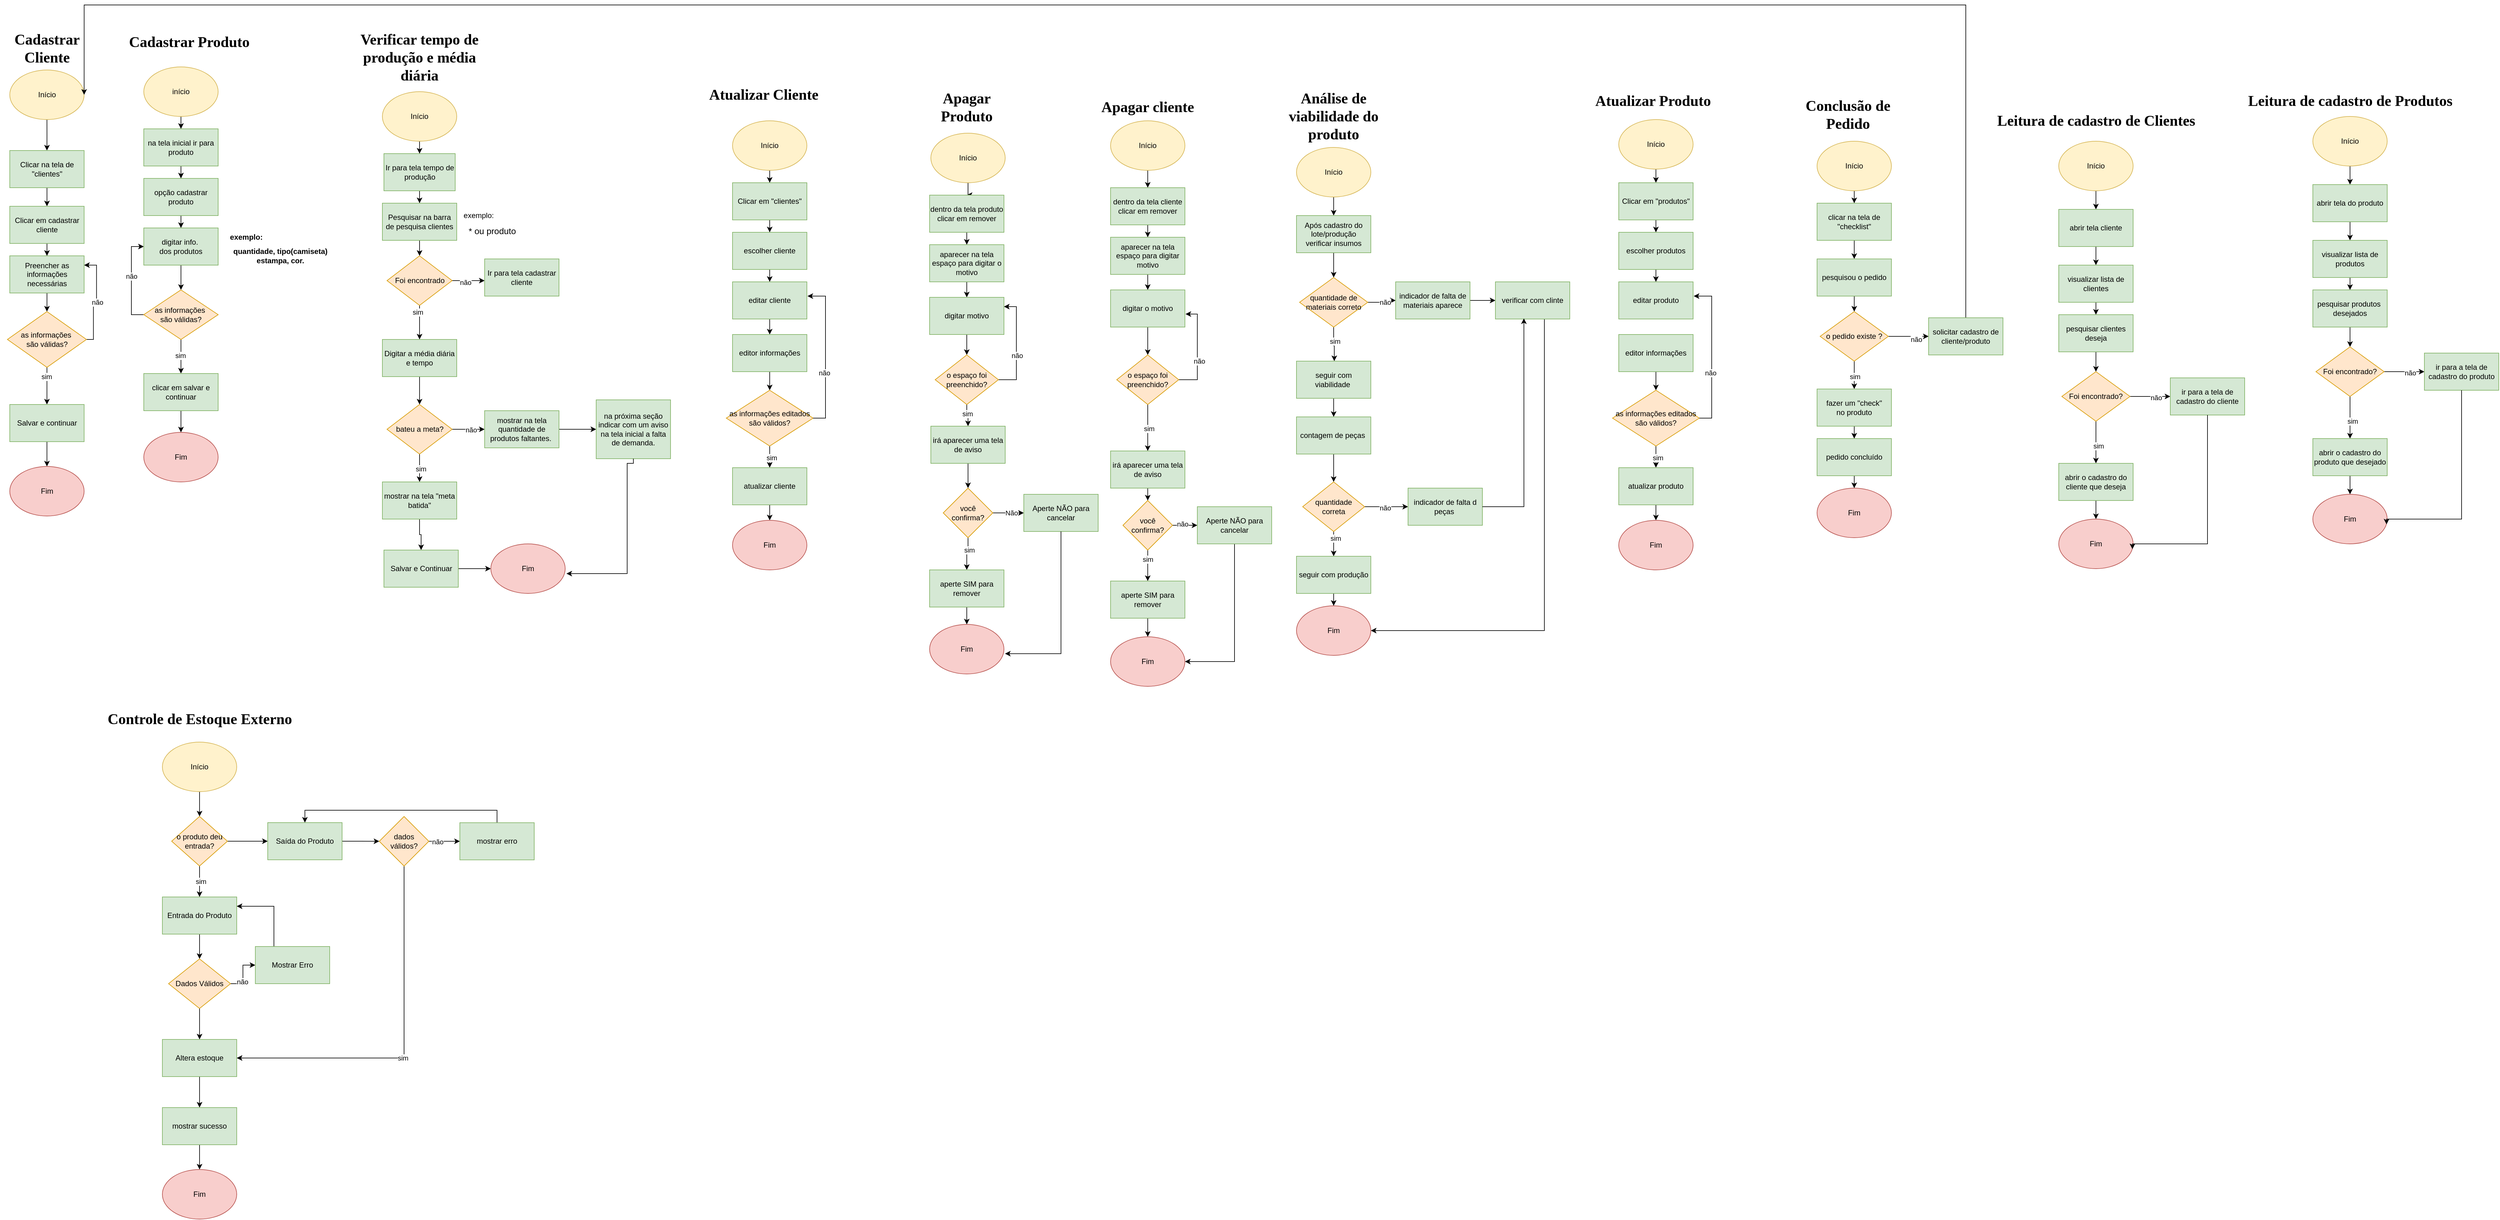 <mxfile version="24.4.15" type="device">
  <diagram name="Página-1" id="ts3MnKSa-wJIKkYpEsXG">
    <mxGraphModel dx="1434" dy="782" grid="1" gridSize="10" guides="1" tooltips="1" connect="1" arrows="1" fold="1" page="1" pageScale="1" pageWidth="827" pageHeight="1169" math="0" shadow="0">
      <root>
        <mxCell id="0" />
        <mxCell id="1" parent="0" />
        <mxCell id="aqsFvduAmEihCFYsYaOM-1" value="&lt;b&gt;&lt;font style=&quot;font-size: 24px;&quot; face=&quot;Times New Roman&quot;&gt;Cadastrar Cliente&lt;/font&gt;&lt;/b&gt;" style="text;html=1;align=center;verticalAlign=middle;whiteSpace=wrap;rounded=0;" parent="1" vertex="1">
          <mxGeometry x="68.75" y="160" width="150" height="60" as="geometry" />
        </mxCell>
        <mxCell id="aqsFvduAmEihCFYsYaOM-3" style="edgeStyle=orthogonalEdgeStyle;rounded=0;orthogonalLoop=1;jettySize=auto;html=1;entryX=0.5;entryY=0;entryDx=0;entryDy=0;" parent="1" source="aqsFvduAmEihCFYsYaOM-2" target="aqsFvduAmEihCFYsYaOM-4" edge="1">
          <mxGeometry relative="1" as="geometry">
            <mxPoint x="143.75" y="355" as="targetPoint" />
            <Array as="points">
              <mxPoint x="143.75" y="330" />
              <mxPoint x="144.75" y="330" />
            </Array>
          </mxGeometry>
        </mxCell>
        <mxCell id="aqsFvduAmEihCFYsYaOM-2" value="Início" style="ellipse;whiteSpace=wrap;html=1;fillColor=#fff2cc;strokeColor=#d6b656;" parent="1" vertex="1">
          <mxGeometry x="83.75" y="225" width="120" height="80" as="geometry" />
        </mxCell>
        <mxCell id="aqsFvduAmEihCFYsYaOM-5" style="edgeStyle=orthogonalEdgeStyle;rounded=0;orthogonalLoop=1;jettySize=auto;html=1;" parent="1" source="aqsFvduAmEihCFYsYaOM-4" target="aqsFvduAmEihCFYsYaOM-6" edge="1">
          <mxGeometry relative="1" as="geometry">
            <mxPoint x="143.75" y="475" as="targetPoint" />
          </mxGeometry>
        </mxCell>
        <mxCell id="aqsFvduAmEihCFYsYaOM-4" value="Clicar na tela de &quot;clientes&quot;" style="rounded=0;whiteSpace=wrap;html=1;fillColor=#d5e8d4;strokeColor=#82b366;" parent="1" vertex="1">
          <mxGeometry x="83.75" y="355" width="120" height="60" as="geometry" />
        </mxCell>
        <mxCell id="aqsFvduAmEihCFYsYaOM-7" style="edgeStyle=orthogonalEdgeStyle;rounded=0;orthogonalLoop=1;jettySize=auto;html=1;" parent="1" source="aqsFvduAmEihCFYsYaOM-6" target="aqsFvduAmEihCFYsYaOM-8" edge="1">
          <mxGeometry relative="1" as="geometry">
            <mxPoint x="143.75" y="555" as="targetPoint" />
          </mxGeometry>
        </mxCell>
        <mxCell id="aqsFvduAmEihCFYsYaOM-6" value="Clicar em cadastrar cliente" style="rounded=0;whiteSpace=wrap;html=1;fillColor=#d5e8d4;strokeColor=#82b366;" parent="1" vertex="1">
          <mxGeometry x="83.75" y="445" width="120" height="60" as="geometry" />
        </mxCell>
        <mxCell id="aqsFvduAmEihCFYsYaOM-9" style="edgeStyle=orthogonalEdgeStyle;rounded=0;orthogonalLoop=1;jettySize=auto;html=1;" parent="1" source="aqsFvduAmEihCFYsYaOM-8" target="aqsFvduAmEihCFYsYaOM-10" edge="1">
          <mxGeometry relative="1" as="geometry">
            <mxPoint x="143.75" y="635" as="targetPoint" />
          </mxGeometry>
        </mxCell>
        <mxCell id="aqsFvduAmEihCFYsYaOM-8" value="Preencher as informações necessárias" style="rounded=0;whiteSpace=wrap;html=1;fillColor=#d5e8d4;strokeColor=#82b366;" parent="1" vertex="1">
          <mxGeometry x="83.75" y="525" width="120" height="60" as="geometry" />
        </mxCell>
        <mxCell id="aqsFvduAmEihCFYsYaOM-12" style="edgeStyle=orthogonalEdgeStyle;rounded=0;orthogonalLoop=1;jettySize=auto;html=1;entryX=1;entryY=0.25;entryDx=0;entryDy=0;" parent="1" source="aqsFvduAmEihCFYsYaOM-10" target="aqsFvduAmEihCFYsYaOM-8" edge="1">
          <mxGeometry relative="1" as="geometry">
            <Array as="points">
              <mxPoint x="218.75" y="660" />
              <mxPoint x="218.75" y="595" />
              <mxPoint x="223.75" y="595" />
              <mxPoint x="223.75" y="540" />
            </Array>
          </mxGeometry>
        </mxCell>
        <mxCell id="aqsFvduAmEihCFYsYaOM-13" value="não" style="edgeLabel;html=1;align=center;verticalAlign=middle;resizable=0;points=[];" parent="aqsFvduAmEihCFYsYaOM-12" vertex="1" connectable="0">
          <mxGeometry x="0.04" y="-5" relative="1" as="geometry">
            <mxPoint x="-4" y="5" as="offset" />
          </mxGeometry>
        </mxCell>
        <mxCell id="aqsFvduAmEihCFYsYaOM-14" style="edgeStyle=orthogonalEdgeStyle;rounded=0;orthogonalLoop=1;jettySize=auto;html=1;" parent="1" source="aqsFvduAmEihCFYsYaOM-10" target="aqsFvduAmEihCFYsYaOM-15" edge="1">
          <mxGeometry relative="1" as="geometry">
            <mxPoint x="143.75" y="755" as="targetPoint" />
            <Array as="points">
              <mxPoint x="143.75" y="725" />
              <mxPoint x="143.75" y="725" />
            </Array>
          </mxGeometry>
        </mxCell>
        <mxCell id="aqsFvduAmEihCFYsYaOM-16" value="sim" style="edgeLabel;html=1;align=center;verticalAlign=middle;resizable=0;points=[];" parent="aqsFvduAmEihCFYsYaOM-14" vertex="1" connectable="0">
          <mxGeometry x="-0.498" y="-1" relative="1" as="geometry">
            <mxPoint as="offset" />
          </mxGeometry>
        </mxCell>
        <mxCell id="aqsFvduAmEihCFYsYaOM-10" value="as informações&amp;nbsp;&lt;div&gt;são válidas?&lt;/div&gt;" style="rhombus;whiteSpace=wrap;html=1;fillColor=#ffe6cc;strokeColor=#d79b00;" parent="1" vertex="1">
          <mxGeometry x="80" y="615" width="127.5" height="90" as="geometry" />
        </mxCell>
        <mxCell id="aqsFvduAmEihCFYsYaOM-17" style="edgeStyle=orthogonalEdgeStyle;rounded=0;orthogonalLoop=1;jettySize=auto;html=1;" parent="1" source="aqsFvduAmEihCFYsYaOM-15" target="aqsFvduAmEihCFYsYaOM-18" edge="1">
          <mxGeometry relative="1" as="geometry">
            <mxPoint x="143.75" y="905" as="targetPoint" />
          </mxGeometry>
        </mxCell>
        <mxCell id="aqsFvduAmEihCFYsYaOM-15" value="Salvar e continuar" style="rounded=0;whiteSpace=wrap;html=1;fillColor=#d5e8d4;strokeColor=#82b366;" parent="1" vertex="1">
          <mxGeometry x="83.75" y="765" width="120" height="60" as="geometry" />
        </mxCell>
        <mxCell id="aqsFvduAmEihCFYsYaOM-18" value="Fim" style="ellipse;whiteSpace=wrap;html=1;fillColor=#f8cecc;strokeColor=#b85450;" parent="1" vertex="1">
          <mxGeometry x="83.75" y="865" width="120" height="80" as="geometry" />
        </mxCell>
        <mxCell id="aqsFvduAmEihCFYsYaOM-21" style="edgeStyle=orthogonalEdgeStyle;rounded=0;orthogonalLoop=1;jettySize=auto;html=1;" parent="1" source="aqsFvduAmEihCFYsYaOM-19" target="aqsFvduAmEihCFYsYaOM-22" edge="1">
          <mxGeometry relative="1" as="geometry">
            <mxPoint x="360" y="350" as="targetPoint" />
          </mxGeometry>
        </mxCell>
        <mxCell id="aqsFvduAmEihCFYsYaOM-19" value="início" style="ellipse;whiteSpace=wrap;html=1;fillColor=#fff2cc;strokeColor=#d6b656;" parent="1" vertex="1">
          <mxGeometry x="300" y="220" width="120" height="80" as="geometry" />
        </mxCell>
        <mxCell id="aqsFvduAmEihCFYsYaOM-20" value="&lt;font face=&quot;Times New Roman&quot;&gt;&lt;span style=&quot;font-size: 24px;&quot;&gt;&lt;b&gt;&amp;nbsp;Cadastrar Produto&lt;/b&gt;&lt;/span&gt;&lt;/font&gt;" style="text;html=1;align=center;verticalAlign=middle;resizable=0;points=[];autosize=1;strokeColor=none;fillColor=none;" parent="1" vertex="1">
          <mxGeometry x="260" y="160" width="220" height="40" as="geometry" />
        </mxCell>
        <mxCell id="aqsFvduAmEihCFYsYaOM-23" style="edgeStyle=orthogonalEdgeStyle;rounded=0;orthogonalLoop=1;jettySize=auto;html=1;" parent="1" source="aqsFvduAmEihCFYsYaOM-22" target="aqsFvduAmEihCFYsYaOM-24" edge="1">
          <mxGeometry relative="1" as="geometry">
            <mxPoint x="360" y="430" as="targetPoint" />
          </mxGeometry>
        </mxCell>
        <mxCell id="aqsFvduAmEihCFYsYaOM-22" value="na tela inicial ir para produto" style="rounded=0;whiteSpace=wrap;html=1;fillColor=#d5e8d4;strokeColor=#82b366;" parent="1" vertex="1">
          <mxGeometry x="300" y="320" width="120" height="60" as="geometry" />
        </mxCell>
        <mxCell id="aqsFvduAmEihCFYsYaOM-25" style="edgeStyle=orthogonalEdgeStyle;rounded=0;orthogonalLoop=1;jettySize=auto;html=1;" parent="1" source="aqsFvduAmEihCFYsYaOM-24" target="aqsFvduAmEihCFYsYaOM-26" edge="1">
          <mxGeometry relative="1" as="geometry">
            <mxPoint x="360" y="510" as="targetPoint" />
          </mxGeometry>
        </mxCell>
        <mxCell id="aqsFvduAmEihCFYsYaOM-24" value="opção cadastrar produto" style="rounded=0;whiteSpace=wrap;html=1;fillColor=#d5e8d4;strokeColor=#82b366;" parent="1" vertex="1">
          <mxGeometry x="300" y="400" width="120" height="60" as="geometry" />
        </mxCell>
        <mxCell id="aqsFvduAmEihCFYsYaOM-35" style="edgeStyle=orthogonalEdgeStyle;rounded=0;orthogonalLoop=1;jettySize=auto;html=1;" parent="1" source="aqsFvduAmEihCFYsYaOM-26" target="aqsFvduAmEihCFYsYaOM-36" edge="1">
          <mxGeometry relative="1" as="geometry">
            <mxPoint x="360" y="600" as="targetPoint" />
          </mxGeometry>
        </mxCell>
        <mxCell id="aqsFvduAmEihCFYsYaOM-26" value="digitar info.&amp;nbsp;&lt;div&gt;dos produtos&lt;/div&gt;" style="rounded=0;whiteSpace=wrap;html=1;fillColor=#d5e8d4;strokeColor=#82b366;" parent="1" vertex="1">
          <mxGeometry x="300" y="480" width="120" height="60" as="geometry" />
        </mxCell>
        <mxCell id="aqsFvduAmEihCFYsYaOM-29" value="quantidade, tipo(camiseta)&lt;div&gt;estampa, cor.&lt;/div&gt;" style="text;html=1;align=center;verticalAlign=middle;resizable=0;points=[];autosize=1;strokeColor=none;fillColor=none;fontStyle=1" parent="1" vertex="1">
          <mxGeometry x="440" y="505" width="160" height="40" as="geometry" />
        </mxCell>
        <mxCell id="aqsFvduAmEihCFYsYaOM-37" style="edgeStyle=orthogonalEdgeStyle;rounded=0;orthogonalLoop=1;jettySize=auto;html=1;entryX=0;entryY=0.5;entryDx=0;entryDy=0;" parent="1" source="aqsFvduAmEihCFYsYaOM-36" target="aqsFvduAmEihCFYsYaOM-26" edge="1">
          <mxGeometry relative="1" as="geometry">
            <Array as="points">
              <mxPoint x="280" y="620" />
              <mxPoint x="280" y="510" />
            </Array>
          </mxGeometry>
        </mxCell>
        <mxCell id="aqsFvduAmEihCFYsYaOM-38" value="não" style="edgeLabel;html=1;align=center;verticalAlign=middle;resizable=0;points=[];" parent="aqsFvduAmEihCFYsYaOM-37" vertex="1" connectable="0">
          <mxGeometry x="0.093" relative="1" as="geometry">
            <mxPoint as="offset" />
          </mxGeometry>
        </mxCell>
        <mxCell id="aqsFvduAmEihCFYsYaOM-39" style="edgeStyle=orthogonalEdgeStyle;rounded=0;orthogonalLoop=1;jettySize=auto;html=1;entryX=0.5;entryY=0;entryDx=0;entryDy=0;" parent="1" source="aqsFvduAmEihCFYsYaOM-36" target="aqsFvduAmEihCFYsYaOM-41" edge="1">
          <mxGeometry relative="1" as="geometry">
            <mxPoint x="360" y="740" as="targetPoint" />
          </mxGeometry>
        </mxCell>
        <mxCell id="aqsFvduAmEihCFYsYaOM-40" value="sim" style="edgeLabel;html=1;align=center;verticalAlign=middle;resizable=0;points=[];" parent="aqsFvduAmEihCFYsYaOM-39" vertex="1" connectable="0">
          <mxGeometry x="-0.081" y="-1" relative="1" as="geometry">
            <mxPoint as="offset" />
          </mxGeometry>
        </mxCell>
        <mxCell id="aqsFvduAmEihCFYsYaOM-36" value="as informações&amp;nbsp;&lt;div&gt;são válidas?&lt;/div&gt;" style="rhombus;whiteSpace=wrap;html=1;fillColor=#ffe6cc;strokeColor=#d79b00;" parent="1" vertex="1">
          <mxGeometry x="300" y="580" width="120" height="80" as="geometry" />
        </mxCell>
        <mxCell id="aqsFvduAmEihCFYsYaOM-42" style="edgeStyle=orthogonalEdgeStyle;rounded=0;orthogonalLoop=1;jettySize=auto;html=1;" parent="1" source="aqsFvduAmEihCFYsYaOM-41" target="aqsFvduAmEihCFYsYaOM-43" edge="1">
          <mxGeometry relative="1" as="geometry">
            <mxPoint x="360" y="830" as="targetPoint" />
          </mxGeometry>
        </mxCell>
        <mxCell id="aqsFvduAmEihCFYsYaOM-41" value="clicar em salvar e continuar" style="rounded=0;whiteSpace=wrap;html=1;fillColor=#d5e8d4;strokeColor=#82b366;" parent="1" vertex="1">
          <mxGeometry x="300" y="715" width="120" height="60" as="geometry" />
        </mxCell>
        <mxCell id="aqsFvduAmEihCFYsYaOM-43" value="Fim" style="ellipse;whiteSpace=wrap;html=1;fillColor=#f8cecc;strokeColor=#b85450;" parent="1" vertex="1">
          <mxGeometry x="300" y="810" width="120" height="80" as="geometry" />
        </mxCell>
        <mxCell id="aqsFvduAmEihCFYsYaOM-44" value="&lt;font style=&quot;font-size: 24px;&quot;&gt;Verificar tempo de produção e média diária&lt;/font&gt;" style="text;html=1;align=center;verticalAlign=middle;whiteSpace=wrap;rounded=0;fontStyle=1;fontFamily=Times New Roman;" parent="1" vertex="1">
          <mxGeometry x="630" y="190" width="230" height="30" as="geometry" />
        </mxCell>
        <mxCell id="aqsFvduAmEihCFYsYaOM-46" style="edgeStyle=orthogonalEdgeStyle;rounded=0;orthogonalLoop=1;jettySize=auto;html=1;" parent="1" source="aqsFvduAmEihCFYsYaOM-45" target="aqsFvduAmEihCFYsYaOM-47" edge="1">
          <mxGeometry relative="1" as="geometry">
            <mxPoint x="745" y="390" as="targetPoint" />
          </mxGeometry>
        </mxCell>
        <mxCell id="aqsFvduAmEihCFYsYaOM-45" value="Início" style="ellipse;whiteSpace=wrap;html=1;fillColor=#fff2cc;strokeColor=#d6b656;" parent="1" vertex="1">
          <mxGeometry x="685" y="260" width="120" height="80" as="geometry" />
        </mxCell>
        <mxCell id="aqsFvduAmEihCFYsYaOM-48" style="edgeStyle=orthogonalEdgeStyle;rounded=0;orthogonalLoop=1;jettySize=auto;html=1;" parent="1" source="aqsFvduAmEihCFYsYaOM-47" target="aqsFvduAmEihCFYsYaOM-49" edge="1">
          <mxGeometry relative="1" as="geometry">
            <mxPoint x="745" y="470" as="targetPoint" />
          </mxGeometry>
        </mxCell>
        <mxCell id="aqsFvduAmEihCFYsYaOM-47" value="Ir para tela tempo de produção" style="rounded=0;whiteSpace=wrap;html=1;fillColor=#d5e8d4;strokeColor=#82b366;" parent="1" vertex="1">
          <mxGeometry x="687.5" y="360" width="115" height="60" as="geometry" />
        </mxCell>
        <mxCell id="aqsFvduAmEihCFYsYaOM-55" style="edgeStyle=orthogonalEdgeStyle;rounded=0;orthogonalLoop=1;jettySize=auto;html=1;" parent="1" source="aqsFvduAmEihCFYsYaOM-49" target="aqsFvduAmEihCFYsYaOM-56" edge="1">
          <mxGeometry relative="1" as="geometry">
            <mxPoint x="745" y="540" as="targetPoint" />
          </mxGeometry>
        </mxCell>
        <mxCell id="aqsFvduAmEihCFYsYaOM-49" value="Pesquisar na barra de pesquisa clientes" style="rounded=0;whiteSpace=wrap;html=1;fillColor=#d5e8d4;strokeColor=#82b366;" parent="1" vertex="1">
          <mxGeometry x="685" y="440" width="120" height="60" as="geometry" />
        </mxCell>
        <mxCell id="aqsFvduAmEihCFYsYaOM-52" value="&lt;span style=&quot;font-size: 14px;&quot;&gt;&amp;nbsp;* ou produto&lt;/span&gt;" style="text;html=1;align=center;verticalAlign=middle;resizable=0;points=[];autosize=1;strokeColor=none;fillColor=none;" parent="1" vertex="1">
          <mxGeometry x="810" y="470" width="100" height="30" as="geometry" />
        </mxCell>
        <mxCell id="aqsFvduAmEihCFYsYaOM-53" value="exemplo:" style="text;html=1;align=center;verticalAlign=middle;resizable=0;points=[];autosize=1;strokeColor=none;fillColor=none;fontStyle=1" parent="1" vertex="1">
          <mxGeometry x="430" y="480" width="70" height="30" as="geometry" />
        </mxCell>
        <mxCell id="aqsFvduAmEihCFYsYaOM-54" value="exemplo:" style="text;html=1;align=center;verticalAlign=middle;resizable=0;points=[];autosize=1;strokeColor=none;fillColor=none;" parent="1" vertex="1">
          <mxGeometry x="805" y="445" width="70" height="30" as="geometry" />
        </mxCell>
        <mxCell id="aqsFvduAmEihCFYsYaOM-57" style="edgeStyle=orthogonalEdgeStyle;rounded=0;orthogonalLoop=1;jettySize=auto;html=1;" parent="1" source="aqsFvduAmEihCFYsYaOM-56" target="aqsFvduAmEihCFYsYaOM-59" edge="1">
          <mxGeometry relative="1" as="geometry">
            <mxPoint x="910" y="560" as="targetPoint" />
            <Array as="points">
              <mxPoint x="854" y="560" />
              <mxPoint x="854" y="561" />
            </Array>
          </mxGeometry>
        </mxCell>
        <mxCell id="aqsFvduAmEihCFYsYaOM-58" value="não" style="edgeLabel;html=1;align=center;verticalAlign=middle;resizable=0;points=[];" parent="aqsFvduAmEihCFYsYaOM-57" vertex="1" connectable="0">
          <mxGeometry x="-0.177" y="-3" relative="1" as="geometry">
            <mxPoint as="offset" />
          </mxGeometry>
        </mxCell>
        <mxCell id="aqsFvduAmEihCFYsYaOM-60" style="edgeStyle=orthogonalEdgeStyle;rounded=0;orthogonalLoop=1;jettySize=auto;html=1;" parent="1" source="aqsFvduAmEihCFYsYaOM-56" target="aqsFvduAmEihCFYsYaOM-61" edge="1">
          <mxGeometry relative="1" as="geometry">
            <mxPoint x="745" y="660" as="targetPoint" />
          </mxGeometry>
        </mxCell>
        <mxCell id="aqsFvduAmEihCFYsYaOM-62" value="sim" style="edgeLabel;html=1;align=center;verticalAlign=middle;resizable=0;points=[];" parent="aqsFvduAmEihCFYsYaOM-60" vertex="1" connectable="0">
          <mxGeometry x="-0.6" y="-3" relative="1" as="geometry">
            <mxPoint as="offset" />
          </mxGeometry>
        </mxCell>
        <mxCell id="aqsFvduAmEihCFYsYaOM-56" value="Foi encontrado" style="rhombus;whiteSpace=wrap;html=1;fillColor=#ffe6cc;strokeColor=#d79b00;" parent="1" vertex="1">
          <mxGeometry x="692.5" y="525" width="105" height="80" as="geometry" />
        </mxCell>
        <mxCell id="aqsFvduAmEihCFYsYaOM-59" value="Ir para tela cadastrar cliente" style="rounded=0;whiteSpace=wrap;html=1;fillColor=#d5e8d4;strokeColor=#82b366;" parent="1" vertex="1">
          <mxGeometry x="850" y="530" width="120" height="60" as="geometry" />
        </mxCell>
        <mxCell id="aqsFvduAmEihCFYsYaOM-63" style="edgeStyle=orthogonalEdgeStyle;rounded=0;orthogonalLoop=1;jettySize=auto;html=1;" parent="1" source="aqsFvduAmEihCFYsYaOM-61" target="aqsFvduAmEihCFYsYaOM-65" edge="1">
          <mxGeometry relative="1" as="geometry">
            <mxPoint x="745" y="760" as="targetPoint" />
          </mxGeometry>
        </mxCell>
        <mxCell id="aqsFvduAmEihCFYsYaOM-61" value="Digitar a média diária e tempo" style="rounded=0;whiteSpace=wrap;html=1;fillColor=#d5e8d4;strokeColor=#82b366;" parent="1" vertex="1">
          <mxGeometry x="685" y="660" width="120" height="60" as="geometry" />
        </mxCell>
        <mxCell id="aqsFvduAmEihCFYsYaOM-66" style="edgeStyle=orthogonalEdgeStyle;rounded=0;orthogonalLoop=1;jettySize=auto;html=1;" parent="1" source="aqsFvduAmEihCFYsYaOM-65" target="aqsFvduAmEihCFYsYaOM-73" edge="1">
          <mxGeometry relative="1" as="geometry">
            <mxPoint x="745" y="900" as="targetPoint" />
          </mxGeometry>
        </mxCell>
        <mxCell id="aqsFvduAmEihCFYsYaOM-67" value="sim" style="edgeLabel;html=1;align=center;verticalAlign=middle;resizable=0;points=[];" parent="aqsFvduAmEihCFYsYaOM-66" vertex="1" connectable="0">
          <mxGeometry x="0.062" y="2" relative="1" as="geometry">
            <mxPoint as="offset" />
          </mxGeometry>
        </mxCell>
        <mxCell id="aqsFvduAmEihCFYsYaOM-68" style="edgeStyle=orthogonalEdgeStyle;rounded=0;orthogonalLoop=1;jettySize=auto;html=1;" parent="1" source="aqsFvduAmEihCFYsYaOM-65" target="aqsFvduAmEihCFYsYaOM-70" edge="1">
          <mxGeometry relative="1" as="geometry">
            <mxPoint x="880" y="805" as="targetPoint" />
          </mxGeometry>
        </mxCell>
        <mxCell id="aqsFvduAmEihCFYsYaOM-69" value="não" style="edgeLabel;html=1;align=center;verticalAlign=middle;resizable=0;points=[];" parent="aqsFvduAmEihCFYsYaOM-68" vertex="1" connectable="0">
          <mxGeometry x="0.134" y="-1" relative="1" as="geometry">
            <mxPoint as="offset" />
          </mxGeometry>
        </mxCell>
        <mxCell id="aqsFvduAmEihCFYsYaOM-65" value="bateu a meta?" style="rhombus;whiteSpace=wrap;html=1;fillColor=#ffe6cc;strokeColor=#d79b00;" parent="1" vertex="1">
          <mxGeometry x="692.5" y="765" width="105" height="80" as="geometry" />
        </mxCell>
        <mxCell id="aqsFvduAmEihCFYsYaOM-71" style="edgeStyle=orthogonalEdgeStyle;rounded=0;orthogonalLoop=1;jettySize=auto;html=1;" parent="1" source="aqsFvduAmEihCFYsYaOM-70" target="aqsFvduAmEihCFYsYaOM-72" edge="1">
          <mxGeometry relative="1" as="geometry">
            <mxPoint x="1030" y="805" as="targetPoint" />
          </mxGeometry>
        </mxCell>
        <mxCell id="aqsFvduAmEihCFYsYaOM-70" value="mostrar na tela quantidade de produtos faltantes.&amp;nbsp;" style="rounded=0;whiteSpace=wrap;html=1;fillColor=#d5e8d4;strokeColor=#82b366;" parent="1" vertex="1">
          <mxGeometry x="850" y="775" width="120" height="60" as="geometry" />
        </mxCell>
        <mxCell id="aqsFvduAmEihCFYsYaOM-72" value="na próxima seção indicar com um aviso na tela inicial a falta de demanda." style="rounded=0;whiteSpace=wrap;html=1;fillColor=#d5e8d4;strokeColor=#82b366;" parent="1" vertex="1">
          <mxGeometry x="1030" y="757.5" width="120" height="95" as="geometry" />
        </mxCell>
        <mxCell id="aqsFvduAmEihCFYsYaOM-74" style="edgeStyle=orthogonalEdgeStyle;rounded=0;orthogonalLoop=1;jettySize=auto;html=1;" parent="1" source="aqsFvduAmEihCFYsYaOM-73" target="aqsFvduAmEihCFYsYaOM-75" edge="1">
          <mxGeometry relative="1" as="geometry">
            <mxPoint x="745" y="1000" as="targetPoint" />
          </mxGeometry>
        </mxCell>
        <mxCell id="aqsFvduAmEihCFYsYaOM-73" value="mostrar na tela &quot;meta batida&quot;" style="rounded=0;whiteSpace=wrap;html=1;fillColor=#d5e8d4;strokeColor=#82b366;" parent="1" vertex="1">
          <mxGeometry x="685" y="890" width="120" height="60" as="geometry" />
        </mxCell>
        <mxCell id="aqsFvduAmEihCFYsYaOM-76" style="edgeStyle=orthogonalEdgeStyle;rounded=0;orthogonalLoop=1;jettySize=auto;html=1;" parent="1" source="aqsFvduAmEihCFYsYaOM-75" target="aqsFvduAmEihCFYsYaOM-77" edge="1">
          <mxGeometry relative="1" as="geometry">
            <mxPoint x="920" y="1030" as="targetPoint" />
          </mxGeometry>
        </mxCell>
        <mxCell id="aqsFvduAmEihCFYsYaOM-75" value="Salvar e Continuar" style="rounded=0;whiteSpace=wrap;html=1;fillColor=#d5e8d4;strokeColor=#82b366;" parent="1" vertex="1">
          <mxGeometry x="687.5" y="1000" width="120" height="60" as="geometry" />
        </mxCell>
        <mxCell id="aqsFvduAmEihCFYsYaOM-77" value="Fim" style="ellipse;whiteSpace=wrap;html=1;fillColor=#f8cecc;strokeColor=#b85450;" parent="1" vertex="1">
          <mxGeometry x="860" y="990" width="120" height="80" as="geometry" />
        </mxCell>
        <mxCell id="aqsFvduAmEihCFYsYaOM-78" style="edgeStyle=orthogonalEdgeStyle;rounded=0;orthogonalLoop=1;jettySize=auto;html=1;entryX=1.017;entryY=0.6;entryDx=0;entryDy=0;entryPerimeter=0;" parent="1" source="aqsFvduAmEihCFYsYaOM-72" target="aqsFvduAmEihCFYsYaOM-77" edge="1">
          <mxGeometry relative="1" as="geometry">
            <Array as="points">
              <mxPoint x="1090" y="860" />
              <mxPoint x="1080" y="860" />
              <mxPoint x="1080" y="1038" />
            </Array>
          </mxGeometry>
        </mxCell>
        <mxCell id="aqsFvduAmEihCFYsYaOM-81" style="edgeStyle=orthogonalEdgeStyle;rounded=0;orthogonalLoop=1;jettySize=auto;html=1;" parent="1" source="aqsFvduAmEihCFYsYaOM-79" target="aqsFvduAmEihCFYsYaOM-82" edge="1">
          <mxGeometry relative="1" as="geometry">
            <mxPoint x="1310" y="437" as="targetPoint" />
          </mxGeometry>
        </mxCell>
        <mxCell id="aqsFvduAmEihCFYsYaOM-79" value="Início" style="ellipse;whiteSpace=wrap;html=1;fillColor=#fff2cc;strokeColor=#d6b656;" parent="1" vertex="1">
          <mxGeometry x="1250" y="307" width="120" height="80" as="geometry" />
        </mxCell>
        <mxCell id="aqsFvduAmEihCFYsYaOM-80" value="&lt;b&gt;&lt;font style=&quot;font-size: 24px;&quot; face=&quot;Times New Roman&quot;&gt;Atualizar Cliente&lt;/font&gt;&lt;/b&gt;" style="text;html=1;align=center;verticalAlign=middle;resizable=0;points=[];autosize=1;strokeColor=none;fillColor=none;" parent="1" vertex="1">
          <mxGeometry x="1200" y="245" width="200" height="40" as="geometry" />
        </mxCell>
        <mxCell id="aqsFvduAmEihCFYsYaOM-83" style="edgeStyle=orthogonalEdgeStyle;rounded=0;orthogonalLoop=1;jettySize=auto;html=1;" parent="1" source="aqsFvduAmEihCFYsYaOM-82" target="aqsFvduAmEihCFYsYaOM-84" edge="1">
          <mxGeometry relative="1" as="geometry">
            <mxPoint x="1310" y="517" as="targetPoint" />
          </mxGeometry>
        </mxCell>
        <mxCell id="aqsFvduAmEihCFYsYaOM-82" value="Clicar em &quot;clientes&quot;" style="rounded=0;whiteSpace=wrap;html=1;fillColor=#d5e8d4;strokeColor=#82b366;" parent="1" vertex="1">
          <mxGeometry x="1250" y="407" width="120" height="60" as="geometry" />
        </mxCell>
        <mxCell id="aqsFvduAmEihCFYsYaOM-85" style="edgeStyle=orthogonalEdgeStyle;rounded=0;orthogonalLoop=1;jettySize=auto;html=1;" parent="1" source="aqsFvduAmEihCFYsYaOM-84" target="aqsFvduAmEihCFYsYaOM-86" edge="1">
          <mxGeometry relative="1" as="geometry">
            <mxPoint x="1310" y="587" as="targetPoint" />
          </mxGeometry>
        </mxCell>
        <mxCell id="aqsFvduAmEihCFYsYaOM-84" value="escolher cliente" style="rounded=0;whiteSpace=wrap;html=1;fillColor=#d5e8d4;strokeColor=#82b366;" parent="1" vertex="1">
          <mxGeometry x="1250" y="487" width="120" height="60" as="geometry" />
        </mxCell>
        <mxCell id="aqsFvduAmEihCFYsYaOM-87" style="edgeStyle=orthogonalEdgeStyle;rounded=0;orthogonalLoop=1;jettySize=auto;html=1;" parent="1" source="aqsFvduAmEihCFYsYaOM-86" target="aqsFvduAmEihCFYsYaOM-88" edge="1">
          <mxGeometry relative="1" as="geometry">
            <mxPoint x="1310" y="667" as="targetPoint" />
          </mxGeometry>
        </mxCell>
        <mxCell id="aqsFvduAmEihCFYsYaOM-86" value="editar cliente" style="rounded=0;whiteSpace=wrap;html=1;fillColor=#d5e8d4;strokeColor=#82b366;" parent="1" vertex="1">
          <mxGeometry x="1250" y="567" width="120" height="60" as="geometry" />
        </mxCell>
        <mxCell id="aqsFvduAmEihCFYsYaOM-89" style="edgeStyle=orthogonalEdgeStyle;rounded=0;orthogonalLoop=1;jettySize=auto;html=1;" parent="1" source="aqsFvduAmEihCFYsYaOM-88" target="aqsFvduAmEihCFYsYaOM-90" edge="1">
          <mxGeometry relative="1" as="geometry">
            <mxPoint x="1310" y="757" as="targetPoint" />
          </mxGeometry>
        </mxCell>
        <mxCell id="aqsFvduAmEihCFYsYaOM-88" value="editor informações" style="rounded=0;whiteSpace=wrap;html=1;fillColor=#d5e8d4;strokeColor=#82b366;" parent="1" vertex="1">
          <mxGeometry x="1250" y="652" width="120" height="60" as="geometry" />
        </mxCell>
        <mxCell id="aqsFvduAmEihCFYsYaOM-94" style="edgeStyle=orthogonalEdgeStyle;rounded=0;orthogonalLoop=1;jettySize=auto;html=1;" parent="1" source="aqsFvduAmEihCFYsYaOM-90" target="aqsFvduAmEihCFYsYaOM-96" edge="1">
          <mxGeometry relative="1" as="geometry">
            <mxPoint x="1310" y="907" as="targetPoint" />
          </mxGeometry>
        </mxCell>
        <mxCell id="aqsFvduAmEihCFYsYaOM-95" value="sim" style="edgeLabel;html=1;align=center;verticalAlign=middle;resizable=0;points=[];" parent="aqsFvduAmEihCFYsYaOM-94" vertex="1" connectable="0">
          <mxGeometry x="-0.073" y="-3" relative="1" as="geometry">
            <mxPoint as="offset" />
          </mxGeometry>
        </mxCell>
        <mxCell id="aqsFvduAmEihCFYsYaOM-90" value="as informações editados são válidos?" style="rhombus;whiteSpace=wrap;html=1;fillColor=#ffe6cc;strokeColor=#d79b00;" parent="1" vertex="1">
          <mxGeometry x="1240" y="742" width="140" height="90" as="geometry" />
        </mxCell>
        <mxCell id="aqsFvduAmEihCFYsYaOM-92" style="edgeStyle=orthogonalEdgeStyle;rounded=0;orthogonalLoop=1;jettySize=auto;html=1;entryX=1.008;entryY=0.383;entryDx=0;entryDy=0;entryPerimeter=0;" parent="1" source="aqsFvduAmEihCFYsYaOM-90" target="aqsFvduAmEihCFYsYaOM-86" edge="1">
          <mxGeometry relative="1" as="geometry">
            <Array as="points">
              <mxPoint x="1400" y="787" />
              <mxPoint x="1400" y="590" />
            </Array>
          </mxGeometry>
        </mxCell>
        <mxCell id="aqsFvduAmEihCFYsYaOM-93" value="não" style="edgeLabel;html=1;align=center;verticalAlign=middle;resizable=0;points=[];" parent="aqsFvduAmEihCFYsYaOM-92" vertex="1" connectable="0">
          <mxGeometry x="-0.244" y="2" relative="1" as="geometry">
            <mxPoint as="offset" />
          </mxGeometry>
        </mxCell>
        <mxCell id="aqsFvduAmEihCFYsYaOM-97" style="edgeStyle=orthogonalEdgeStyle;rounded=0;orthogonalLoop=1;jettySize=auto;html=1;" parent="1" source="aqsFvduAmEihCFYsYaOM-96" target="aqsFvduAmEihCFYsYaOM-98" edge="1">
          <mxGeometry relative="1" as="geometry">
            <mxPoint x="1310" y="977" as="targetPoint" />
          </mxGeometry>
        </mxCell>
        <mxCell id="aqsFvduAmEihCFYsYaOM-96" value="atualizar cliente" style="rounded=0;whiteSpace=wrap;html=1;fillColor=#d5e8d4;strokeColor=#82b366;" parent="1" vertex="1">
          <mxGeometry x="1250" y="867" width="120" height="60" as="geometry" />
        </mxCell>
        <mxCell id="aqsFvduAmEihCFYsYaOM-98" value="Fim" style="ellipse;whiteSpace=wrap;html=1;fillColor=#f8cecc;strokeColor=#b85450;" parent="1" vertex="1">
          <mxGeometry x="1250" y="952" width="120" height="80" as="geometry" />
        </mxCell>
        <mxCell id="aqsFvduAmEihCFYsYaOM-99" value="&lt;font face=&quot;Times New Roman&quot;&gt;&lt;span style=&quot;font-size: 24px;&quot;&gt;&lt;b&gt;Apagar Produto&lt;/b&gt;&lt;/span&gt;&lt;/font&gt;" style="text;html=1;align=center;verticalAlign=middle;whiteSpace=wrap;rounded=0;" parent="1" vertex="1">
          <mxGeometry x="1580" y="270" width="96" height="30" as="geometry" />
        </mxCell>
        <mxCell id="aqsFvduAmEihCFYsYaOM-101" style="edgeStyle=orthogonalEdgeStyle;rounded=0;orthogonalLoop=1;jettySize=auto;html=1;" parent="1" source="aqsFvduAmEihCFYsYaOM-100" target="aqsFvduAmEihCFYsYaOM-102" edge="1">
          <mxGeometry relative="1" as="geometry">
            <mxPoint x="1630" y="440" as="targetPoint" />
          </mxGeometry>
        </mxCell>
        <mxCell id="aqsFvduAmEihCFYsYaOM-100" value="Início" style="ellipse;whiteSpace=wrap;html=1;fillColor=#fff2cc;strokeColor=#d6b656;" parent="1" vertex="1">
          <mxGeometry x="1570" y="327" width="120" height="80" as="geometry" />
        </mxCell>
        <mxCell id="aqsFvduAmEihCFYsYaOM-103" style="edgeStyle=orthogonalEdgeStyle;rounded=0;orthogonalLoop=1;jettySize=auto;html=1;" parent="1" source="aqsFvduAmEihCFYsYaOM-102" target="aqsFvduAmEihCFYsYaOM-104" edge="1">
          <mxGeometry relative="1" as="geometry">
            <mxPoint x="1628" y="530" as="targetPoint" />
          </mxGeometry>
        </mxCell>
        <mxCell id="aqsFvduAmEihCFYsYaOM-102" value="dentro da tela produto clicar em remover" style="rounded=0;whiteSpace=wrap;html=1;fillColor=#d5e8d4;strokeColor=#82b366;" parent="1" vertex="1">
          <mxGeometry x="1568" y="427" width="120" height="60" as="geometry" />
        </mxCell>
        <mxCell id="aqsFvduAmEihCFYsYaOM-105" style="edgeStyle=orthogonalEdgeStyle;rounded=0;orthogonalLoop=1;jettySize=auto;html=1;" parent="1" source="aqsFvduAmEihCFYsYaOM-104" target="aqsFvduAmEihCFYsYaOM-106" edge="1">
          <mxGeometry relative="1" as="geometry">
            <mxPoint x="1628" y="610" as="targetPoint" />
          </mxGeometry>
        </mxCell>
        <mxCell id="aqsFvduAmEihCFYsYaOM-104" value="aparecer na tela espaço para digitar o motivo" style="rounded=0;whiteSpace=wrap;html=1;fillColor=#d5e8d4;strokeColor=#82b366;" parent="1" vertex="1">
          <mxGeometry x="1568" y="507" width="120" height="60" as="geometry" />
        </mxCell>
        <mxCell id="aqsFvduAmEihCFYsYaOM-107" style="edgeStyle=orthogonalEdgeStyle;rounded=0;orthogonalLoop=1;jettySize=auto;html=1;" parent="1" source="aqsFvduAmEihCFYsYaOM-106" target="aqsFvduAmEihCFYsYaOM-108" edge="1">
          <mxGeometry relative="1" as="geometry">
            <mxPoint x="1628" y="690" as="targetPoint" />
          </mxGeometry>
        </mxCell>
        <mxCell id="aqsFvduAmEihCFYsYaOM-106" value="digitar motivo" style="rounded=0;whiteSpace=wrap;html=1;fillColor=#d5e8d4;strokeColor=#82b366;" parent="1" vertex="1">
          <mxGeometry x="1568" y="592" width="120" height="60" as="geometry" />
        </mxCell>
        <mxCell id="aqsFvduAmEihCFYsYaOM-109" style="edgeStyle=orthogonalEdgeStyle;rounded=0;orthogonalLoop=1;jettySize=auto;html=1;entryX=1;entryY=0.25;entryDx=0;entryDy=0;" parent="1" source="aqsFvduAmEihCFYsYaOM-108" target="aqsFvduAmEihCFYsYaOM-106" edge="1">
          <mxGeometry relative="1" as="geometry">
            <Array as="points">
              <mxPoint x="1708" y="725" />
              <mxPoint x="1708" y="607" />
            </Array>
          </mxGeometry>
        </mxCell>
        <mxCell id="aqsFvduAmEihCFYsYaOM-110" value="não" style="edgeLabel;html=1;align=center;verticalAlign=middle;resizable=0;points=[];" parent="aqsFvduAmEihCFYsYaOM-109" vertex="1" connectable="0">
          <mxGeometry x="-0.186" y="-1" relative="1" as="geometry">
            <mxPoint as="offset" />
          </mxGeometry>
        </mxCell>
        <mxCell id="UcxJ6p6VfUhQKDOMOrL3-2" style="edgeStyle=orthogonalEdgeStyle;rounded=0;orthogonalLoop=1;jettySize=auto;html=1;exitX=0.5;exitY=1;exitDx=0;exitDy=0;" parent="1" source="aqsFvduAmEihCFYsYaOM-108" target="UcxJ6p6VfUhQKDOMOrL3-1" edge="1">
          <mxGeometry relative="1" as="geometry" />
        </mxCell>
        <mxCell id="UcxJ6p6VfUhQKDOMOrL3-3" value="sim" style="edgeLabel;html=1;align=center;verticalAlign=middle;resizable=0;points=[];" parent="UcxJ6p6VfUhQKDOMOrL3-2" vertex="1" connectable="0">
          <mxGeometry x="-0.24" y="1" relative="1" as="geometry">
            <mxPoint y="1" as="offset" />
          </mxGeometry>
        </mxCell>
        <mxCell id="aqsFvduAmEihCFYsYaOM-108" value="o espaço foi preenchido?" style="rhombus;whiteSpace=wrap;html=1;fillColor=#ffe6cc;strokeColor=#d79b00;" parent="1" vertex="1">
          <mxGeometry x="1577" y="685" width="102" height="80" as="geometry" />
        </mxCell>
        <mxCell id="aqsFvduAmEihCFYsYaOM-115" value="Fim" style="ellipse;whiteSpace=wrap;html=1;fillColor=#f8cecc;strokeColor=#b85450;" parent="1" vertex="1">
          <mxGeometry x="1568" y="1120" width="120" height="80" as="geometry" />
        </mxCell>
        <mxCell id="aqsFvduAmEihCFYsYaOM-116" value="&lt;font style=&quot;font-size: 24px;&quot; face=&quot;Times New Roman&quot;&gt;&lt;b style=&quot;&quot;&gt;Apagar cliente&lt;/b&gt;&lt;/font&gt;" style="text;html=1;align=center;verticalAlign=middle;whiteSpace=wrap;rounded=0;" parent="1" vertex="1">
          <mxGeometry x="1840" y="270" width="160" height="30" as="geometry" />
        </mxCell>
        <mxCell id="aqsFvduAmEihCFYsYaOM-118" style="edgeStyle=orthogonalEdgeStyle;rounded=0;orthogonalLoop=1;jettySize=auto;html=1;" parent="1" source="aqsFvduAmEihCFYsYaOM-117" target="aqsFvduAmEihCFYsYaOM-119" edge="1">
          <mxGeometry relative="1" as="geometry">
            <mxPoint x="1920" y="430" as="targetPoint" />
          </mxGeometry>
        </mxCell>
        <mxCell id="aqsFvduAmEihCFYsYaOM-117" value="Início" style="ellipse;whiteSpace=wrap;html=1;fillColor=#fff2cc;strokeColor=#d6b656;" parent="1" vertex="1">
          <mxGeometry x="1860" y="307" width="120" height="80" as="geometry" />
        </mxCell>
        <mxCell id="aqsFvduAmEihCFYsYaOM-120" style="edgeStyle=orthogonalEdgeStyle;rounded=0;orthogonalLoop=1;jettySize=auto;html=1;" parent="1" source="aqsFvduAmEihCFYsYaOM-119" target="aqsFvduAmEihCFYsYaOM-121" edge="1">
          <mxGeometry relative="1" as="geometry">
            <mxPoint x="1920" y="510" as="targetPoint" />
          </mxGeometry>
        </mxCell>
        <mxCell id="aqsFvduAmEihCFYsYaOM-119" value="dentro da tela cliente clicar em remover" style="rounded=0;whiteSpace=wrap;html=1;fillColor=#d5e8d4;strokeColor=#82b366;" parent="1" vertex="1">
          <mxGeometry x="1860" y="415" width="120" height="60" as="geometry" />
        </mxCell>
        <mxCell id="aqsFvduAmEihCFYsYaOM-122" style="edgeStyle=orthogonalEdgeStyle;rounded=0;orthogonalLoop=1;jettySize=auto;html=1;" parent="1" source="aqsFvduAmEihCFYsYaOM-121" target="aqsFvduAmEihCFYsYaOM-123" edge="1">
          <mxGeometry relative="1" as="geometry">
            <mxPoint x="1920" y="610" as="targetPoint" />
          </mxGeometry>
        </mxCell>
        <mxCell id="aqsFvduAmEihCFYsYaOM-121" value="aparecer na tela espaço para digitar motivo" style="rounded=0;whiteSpace=wrap;html=1;fillColor=#d5e8d4;strokeColor=#82b366;" parent="1" vertex="1">
          <mxGeometry x="1860" y="495" width="120" height="60" as="geometry" />
        </mxCell>
        <mxCell id="aqsFvduAmEihCFYsYaOM-124" style="edgeStyle=orthogonalEdgeStyle;rounded=0;orthogonalLoop=1;jettySize=auto;html=1;" parent="1" source="aqsFvduAmEihCFYsYaOM-123" target="aqsFvduAmEihCFYsYaOM-125" edge="1">
          <mxGeometry relative="1" as="geometry">
            <mxPoint x="1920" y="700" as="targetPoint" />
          </mxGeometry>
        </mxCell>
        <mxCell id="aqsFvduAmEihCFYsYaOM-123" value="digitar o motivo" style="rounded=0;whiteSpace=wrap;html=1;fillColor=#d5e8d4;strokeColor=#82b366;" parent="1" vertex="1">
          <mxGeometry x="1860" y="580" width="120" height="60" as="geometry" />
        </mxCell>
        <mxCell id="aqsFvduAmEihCFYsYaOM-126" style="edgeStyle=orthogonalEdgeStyle;rounded=0;orthogonalLoop=1;jettySize=auto;html=1;entryX=1.008;entryY=0.65;entryDx=0;entryDy=0;entryPerimeter=0;" parent="1" source="aqsFvduAmEihCFYsYaOM-125" target="aqsFvduAmEihCFYsYaOM-123" edge="1">
          <mxGeometry relative="1" as="geometry">
            <mxPoint x="1990" y="610" as="targetPoint" />
            <Array as="points">
              <mxPoint x="2000" y="725" />
              <mxPoint x="2000" y="619" />
            </Array>
          </mxGeometry>
        </mxCell>
        <mxCell id="aqsFvduAmEihCFYsYaOM-127" value="não" style="edgeLabel;html=1;align=center;verticalAlign=middle;resizable=0;points=[];" parent="aqsFvduAmEihCFYsYaOM-126" vertex="1" connectable="0">
          <mxGeometry x="-0.226" y="-3" relative="1" as="geometry">
            <mxPoint as="offset" />
          </mxGeometry>
        </mxCell>
        <mxCell id="aqsFvduAmEihCFYsYaOM-128" style="edgeStyle=orthogonalEdgeStyle;rounded=0;orthogonalLoop=1;jettySize=auto;html=1;" parent="1" source="aqsFvduAmEihCFYsYaOM-125" target="aqsFvduAmEihCFYsYaOM-130" edge="1">
          <mxGeometry relative="1" as="geometry">
            <mxPoint x="1920" y="830" as="targetPoint" />
          </mxGeometry>
        </mxCell>
        <mxCell id="aqsFvduAmEihCFYsYaOM-129" value="sim" style="edgeLabel;html=1;align=center;verticalAlign=middle;resizable=0;points=[];" parent="aqsFvduAmEihCFYsYaOM-128" vertex="1" connectable="0">
          <mxGeometry x="0.022" y="2" relative="1" as="geometry">
            <mxPoint as="offset" />
          </mxGeometry>
        </mxCell>
        <mxCell id="aqsFvduAmEihCFYsYaOM-125" value="o espaço foi preenchido?" style="rhombus;whiteSpace=wrap;html=1;fillColor=#ffe6cc;strokeColor=#d79b00;" parent="1" vertex="1">
          <mxGeometry x="1870" y="685" width="100" height="80" as="geometry" />
        </mxCell>
        <mxCell id="UcxJ6p6VfUhQKDOMOrL3-15" style="edgeStyle=orthogonalEdgeStyle;rounded=0;orthogonalLoop=1;jettySize=auto;html=1;exitX=0.5;exitY=1;exitDx=0;exitDy=0;" parent="1" source="aqsFvduAmEihCFYsYaOM-130" target="UcxJ6p6VfUhQKDOMOrL3-16" edge="1">
          <mxGeometry relative="1" as="geometry">
            <mxPoint x="1920" y="940" as="targetPoint" />
          </mxGeometry>
        </mxCell>
        <mxCell id="aqsFvduAmEihCFYsYaOM-130" value="irá aparecer uma tela de aviso" style="rounded=0;whiteSpace=wrap;html=1;fillColor=#d5e8d4;strokeColor=#82b366;" parent="1" vertex="1">
          <mxGeometry x="1860" y="840" width="120" height="60" as="geometry" />
        </mxCell>
        <mxCell id="aqsFvduAmEihCFYsYaOM-132" value="Fim" style="ellipse;whiteSpace=wrap;html=1;fillColor=#f8cecc;strokeColor=#b85450;" parent="1" vertex="1">
          <mxGeometry x="1860" y="1140" width="120" height="80" as="geometry" />
        </mxCell>
        <mxCell id="aqsFvduAmEihCFYsYaOM-134" value="&lt;font face=&quot;Times New Roman&quot;&gt;&lt;span style=&quot;font-size: 24px;&quot;&gt;&lt;b&gt;Análise de viabilidade do produto&lt;/b&gt;&lt;/span&gt;&lt;/font&gt;" style="text;html=1;align=center;verticalAlign=middle;whiteSpace=wrap;rounded=0;" parent="1" vertex="1">
          <mxGeometry x="2140" y="285" width="160" height="30" as="geometry" />
        </mxCell>
        <mxCell id="aqsFvduAmEihCFYsYaOM-136" style="edgeStyle=orthogonalEdgeStyle;rounded=0;orthogonalLoop=1;jettySize=auto;html=1;" parent="1" source="aqsFvduAmEihCFYsYaOM-135" target="aqsFvduAmEihCFYsYaOM-137" edge="1">
          <mxGeometry relative="1" as="geometry">
            <mxPoint x="2220" y="490" as="targetPoint" />
          </mxGeometry>
        </mxCell>
        <mxCell id="aqsFvduAmEihCFYsYaOM-135" value="Início" style="ellipse;whiteSpace=wrap;html=1;fillColor=#fff2cc;strokeColor=#d6b656;" parent="1" vertex="1">
          <mxGeometry x="2160" y="350" width="120" height="80" as="geometry" />
        </mxCell>
        <mxCell id="aqsFvduAmEihCFYsYaOM-138" style="edgeStyle=orthogonalEdgeStyle;rounded=0;orthogonalLoop=1;jettySize=auto;html=1;" parent="1" source="aqsFvduAmEihCFYsYaOM-137" target="aqsFvduAmEihCFYsYaOM-139" edge="1">
          <mxGeometry relative="1" as="geometry">
            <mxPoint x="2220" y="570" as="targetPoint" />
          </mxGeometry>
        </mxCell>
        <mxCell id="aqsFvduAmEihCFYsYaOM-137" value="Após cadastro do lote/produção verificar insumos" style="rounded=0;whiteSpace=wrap;html=1;fillColor=#d5e8d4;strokeColor=#82b366;" parent="1" vertex="1">
          <mxGeometry x="2160" y="460" width="120" height="60" as="geometry" />
        </mxCell>
        <mxCell id="aqsFvduAmEihCFYsYaOM-140" style="edgeStyle=orthogonalEdgeStyle;rounded=0;orthogonalLoop=1;jettySize=auto;html=1;" parent="1" source="aqsFvduAmEihCFYsYaOM-139" target="aqsFvduAmEihCFYsYaOM-142" edge="1">
          <mxGeometry relative="1" as="geometry">
            <mxPoint x="2340" y="600" as="targetPoint" />
          </mxGeometry>
        </mxCell>
        <mxCell id="aqsFvduAmEihCFYsYaOM-141" value="não" style="edgeLabel;html=1;align=center;verticalAlign=middle;resizable=0;points=[];" parent="aqsFvduAmEihCFYsYaOM-140" vertex="1" connectable="0">
          <mxGeometry x="0.296" y="-3" relative="1" as="geometry">
            <mxPoint as="offset" />
          </mxGeometry>
        </mxCell>
        <mxCell id="aqsFvduAmEihCFYsYaOM-146" style="edgeStyle=orthogonalEdgeStyle;rounded=0;orthogonalLoop=1;jettySize=auto;html=1;" parent="1" source="aqsFvduAmEihCFYsYaOM-139" target="aqsFvduAmEihCFYsYaOM-148" edge="1">
          <mxGeometry relative="1" as="geometry">
            <mxPoint x="2220" y="700" as="targetPoint" />
            <Array as="points">
              <mxPoint x="2220" y="670" />
              <mxPoint x="2221" y="670" />
            </Array>
          </mxGeometry>
        </mxCell>
        <mxCell id="aqsFvduAmEihCFYsYaOM-147" value="sim" style="edgeLabel;html=1;align=center;verticalAlign=middle;resizable=0;points=[];" parent="aqsFvduAmEihCFYsYaOM-146" vertex="1" connectable="0">
          <mxGeometry x="-0.174" y="2" relative="1" as="geometry">
            <mxPoint as="offset" />
          </mxGeometry>
        </mxCell>
        <mxCell id="aqsFvduAmEihCFYsYaOM-139" value="quantidade de materiais correto" style="rhombus;whiteSpace=wrap;html=1;fillColor=#ffe6cc;strokeColor=#d79b00;" parent="1" vertex="1">
          <mxGeometry x="2165" y="560" width="110" height="80" as="geometry" />
        </mxCell>
        <mxCell id="aqsFvduAmEihCFYsYaOM-144" style="edgeStyle=orthogonalEdgeStyle;rounded=0;orthogonalLoop=1;jettySize=auto;html=1;" parent="1" source="aqsFvduAmEihCFYsYaOM-142" target="aqsFvduAmEihCFYsYaOM-145" edge="1">
          <mxGeometry relative="1" as="geometry">
            <mxPoint x="2510" y="597" as="targetPoint" />
          </mxGeometry>
        </mxCell>
        <mxCell id="aqsFvduAmEihCFYsYaOM-142" value="indicador de falta de materiais aparece" style="rounded=0;whiteSpace=wrap;html=1;fillColor=#d5e8d4;strokeColor=#82b366;" parent="1" vertex="1">
          <mxGeometry x="2320" y="567" width="120" height="60" as="geometry" />
        </mxCell>
        <mxCell id="aqsFvduAmEihCFYsYaOM-162" style="edgeStyle=orthogonalEdgeStyle;rounded=0;orthogonalLoop=1;jettySize=auto;html=1;entryX=1;entryY=0.5;entryDx=0;entryDy=0;" parent="1" source="aqsFvduAmEihCFYsYaOM-145" target="aqsFvduAmEihCFYsYaOM-161" edge="1">
          <mxGeometry relative="1" as="geometry">
            <Array as="points">
              <mxPoint x="2560" y="1130" />
            </Array>
          </mxGeometry>
        </mxCell>
        <mxCell id="aqsFvduAmEihCFYsYaOM-145" value="verificar com clinte" style="rounded=0;whiteSpace=wrap;html=1;fillColor=#d5e8d4;strokeColor=#82b366;" parent="1" vertex="1">
          <mxGeometry x="2481" y="567" width="120" height="60" as="geometry" />
        </mxCell>
        <mxCell id="aqsFvduAmEihCFYsYaOM-149" style="edgeStyle=orthogonalEdgeStyle;rounded=0;orthogonalLoop=1;jettySize=auto;html=1;" parent="1" source="aqsFvduAmEihCFYsYaOM-148" target="aqsFvduAmEihCFYsYaOM-150" edge="1">
          <mxGeometry relative="1" as="geometry">
            <mxPoint x="2220" y="800" as="targetPoint" />
          </mxGeometry>
        </mxCell>
        <mxCell id="aqsFvduAmEihCFYsYaOM-148" value="seguir com viabilidade&amp;nbsp;" style="rounded=0;whiteSpace=wrap;html=1;fillColor=#d5e8d4;strokeColor=#82b366;" parent="1" vertex="1">
          <mxGeometry x="2160" y="695" width="120" height="60" as="geometry" />
        </mxCell>
        <mxCell id="aqsFvduAmEihCFYsYaOM-151" style="edgeStyle=orthogonalEdgeStyle;rounded=0;orthogonalLoop=1;jettySize=auto;html=1;" parent="1" source="aqsFvduAmEihCFYsYaOM-150" target="aqsFvduAmEihCFYsYaOM-152" edge="1">
          <mxGeometry relative="1" as="geometry">
            <mxPoint x="2220" y="890" as="targetPoint" />
          </mxGeometry>
        </mxCell>
        <mxCell id="aqsFvduAmEihCFYsYaOM-150" value="contagem de peças&amp;nbsp;" style="rounded=0;whiteSpace=wrap;html=1;fillColor=#d5e8d4;strokeColor=#82b366;" parent="1" vertex="1">
          <mxGeometry x="2160" y="785" width="120" height="60" as="geometry" />
        </mxCell>
        <mxCell id="aqsFvduAmEihCFYsYaOM-153" style="edgeStyle=orthogonalEdgeStyle;rounded=0;orthogonalLoop=1;jettySize=auto;html=1;" parent="1" source="aqsFvduAmEihCFYsYaOM-152" target="aqsFvduAmEihCFYsYaOM-154" edge="1">
          <mxGeometry relative="1" as="geometry">
            <mxPoint x="2340" y="930" as="targetPoint" />
          </mxGeometry>
        </mxCell>
        <mxCell id="aqsFvduAmEihCFYsYaOM-155" value="não" style="edgeLabel;html=1;align=center;verticalAlign=middle;resizable=0;points=[];" parent="aqsFvduAmEihCFYsYaOM-153" vertex="1" connectable="0">
          <mxGeometry x="-0.057" y="-2" relative="1" as="geometry">
            <mxPoint as="offset" />
          </mxGeometry>
        </mxCell>
        <mxCell id="aqsFvduAmEihCFYsYaOM-157" style="edgeStyle=orthogonalEdgeStyle;rounded=0;orthogonalLoop=1;jettySize=auto;html=1;" parent="1" source="aqsFvduAmEihCFYsYaOM-152" target="aqsFvduAmEihCFYsYaOM-159" edge="1">
          <mxGeometry relative="1" as="geometry">
            <mxPoint x="2220" y="1020" as="targetPoint" />
          </mxGeometry>
        </mxCell>
        <mxCell id="aqsFvduAmEihCFYsYaOM-158" value="sim" style="edgeLabel;html=1;align=center;verticalAlign=middle;resizable=0;points=[];" parent="aqsFvduAmEihCFYsYaOM-157" vertex="1" connectable="0">
          <mxGeometry x="-0.485" y="3" relative="1" as="geometry">
            <mxPoint as="offset" />
          </mxGeometry>
        </mxCell>
        <mxCell id="aqsFvduAmEihCFYsYaOM-152" value="quantidade correta" style="rhombus;whiteSpace=wrap;html=1;fillColor=#ffe6cc;strokeColor=#d79b00;" parent="1" vertex="1">
          <mxGeometry x="2170" y="890" width="100" height="80" as="geometry" />
        </mxCell>
        <mxCell id="aqsFvduAmEihCFYsYaOM-154" value="indicador de falta d peças&amp;nbsp;" style="rounded=0;whiteSpace=wrap;html=1;fillColor=#d5e8d4;strokeColor=#82b366;" parent="1" vertex="1">
          <mxGeometry x="2340" y="900" width="120" height="60" as="geometry" />
        </mxCell>
        <mxCell id="aqsFvduAmEihCFYsYaOM-156" style="edgeStyle=orthogonalEdgeStyle;rounded=0;orthogonalLoop=1;jettySize=auto;html=1;entryX=0.383;entryY=0.983;entryDx=0;entryDy=0;entryPerimeter=0;" parent="1" source="aqsFvduAmEihCFYsYaOM-154" target="aqsFvduAmEihCFYsYaOM-145" edge="1">
          <mxGeometry relative="1" as="geometry" />
        </mxCell>
        <mxCell id="aqsFvduAmEihCFYsYaOM-160" style="edgeStyle=orthogonalEdgeStyle;rounded=0;orthogonalLoop=1;jettySize=auto;html=1;" parent="1" source="aqsFvduAmEihCFYsYaOM-159" target="aqsFvduAmEihCFYsYaOM-161" edge="1">
          <mxGeometry relative="1" as="geometry">
            <mxPoint x="2220" y="1130" as="targetPoint" />
          </mxGeometry>
        </mxCell>
        <mxCell id="aqsFvduAmEihCFYsYaOM-159" value="seguir com produção" style="rounded=0;whiteSpace=wrap;html=1;fillColor=#d5e8d4;strokeColor=#82b366;" parent="1" vertex="1">
          <mxGeometry x="2160" y="1010" width="120" height="60" as="geometry" />
        </mxCell>
        <mxCell id="aqsFvduAmEihCFYsYaOM-161" value="Fim" style="ellipse;whiteSpace=wrap;html=1;fillColor=#f8cecc;strokeColor=#b85450;" parent="1" vertex="1">
          <mxGeometry x="2160" y="1090" width="120" height="80" as="geometry" />
        </mxCell>
        <mxCell id="aqsFvduAmEihCFYsYaOM-200" style="edgeStyle=orthogonalEdgeStyle;rounded=0;orthogonalLoop=1;jettySize=auto;html=1;" parent="1" source="aqsFvduAmEihCFYsYaOM-201" target="aqsFvduAmEihCFYsYaOM-203" edge="1">
          <mxGeometry relative="1" as="geometry">
            <mxPoint x="2740" y="437" as="targetPoint" />
          </mxGeometry>
        </mxCell>
        <mxCell id="aqsFvduAmEihCFYsYaOM-201" value="Início" style="ellipse;whiteSpace=wrap;html=1;fillColor=#fff2cc;strokeColor=#d6b656;" parent="1" vertex="1">
          <mxGeometry x="2680" y="305" width="120" height="80" as="geometry" />
        </mxCell>
        <mxCell id="aqsFvduAmEihCFYsYaOM-202" style="edgeStyle=orthogonalEdgeStyle;rounded=0;orthogonalLoop=1;jettySize=auto;html=1;" parent="1" source="aqsFvduAmEihCFYsYaOM-203" target="aqsFvduAmEihCFYsYaOM-205" edge="1">
          <mxGeometry relative="1" as="geometry">
            <mxPoint x="2740" y="517" as="targetPoint" />
          </mxGeometry>
        </mxCell>
        <mxCell id="aqsFvduAmEihCFYsYaOM-203" value="Clicar em &quot;produtos&quot;" style="rounded=0;whiteSpace=wrap;html=1;fillColor=#d5e8d4;strokeColor=#82b366;" parent="1" vertex="1">
          <mxGeometry x="2680" y="407" width="120" height="60" as="geometry" />
        </mxCell>
        <mxCell id="aqsFvduAmEihCFYsYaOM-204" style="edgeStyle=orthogonalEdgeStyle;rounded=0;orthogonalLoop=1;jettySize=auto;html=1;" parent="1" source="aqsFvduAmEihCFYsYaOM-205" target="aqsFvduAmEihCFYsYaOM-207" edge="1">
          <mxGeometry relative="1" as="geometry">
            <mxPoint x="2740" y="587" as="targetPoint" />
          </mxGeometry>
        </mxCell>
        <mxCell id="aqsFvduAmEihCFYsYaOM-205" value="escolher produtos" style="rounded=0;whiteSpace=wrap;html=1;fillColor=#d5e8d4;strokeColor=#82b366;" parent="1" vertex="1">
          <mxGeometry x="2680" y="487" width="120" height="60" as="geometry" />
        </mxCell>
        <mxCell id="aqsFvduAmEihCFYsYaOM-207" value="editar produto" style="rounded=0;whiteSpace=wrap;html=1;fillColor=#d5e8d4;strokeColor=#82b366;" parent="1" vertex="1">
          <mxGeometry x="2680" y="567" width="120" height="60" as="geometry" />
        </mxCell>
        <mxCell id="aqsFvduAmEihCFYsYaOM-208" style="edgeStyle=orthogonalEdgeStyle;rounded=0;orthogonalLoop=1;jettySize=auto;html=1;" parent="1" source="aqsFvduAmEihCFYsYaOM-209" target="aqsFvduAmEihCFYsYaOM-212" edge="1">
          <mxGeometry relative="1" as="geometry">
            <mxPoint x="2740" y="757" as="targetPoint" />
          </mxGeometry>
        </mxCell>
        <mxCell id="aqsFvduAmEihCFYsYaOM-209" value="editor informações" style="rounded=0;whiteSpace=wrap;html=1;fillColor=#d5e8d4;strokeColor=#82b366;" parent="1" vertex="1">
          <mxGeometry x="2680" y="652" width="120" height="60" as="geometry" />
        </mxCell>
        <mxCell id="aqsFvduAmEihCFYsYaOM-210" style="edgeStyle=orthogonalEdgeStyle;rounded=0;orthogonalLoop=1;jettySize=auto;html=1;" parent="1" source="aqsFvduAmEihCFYsYaOM-212" target="aqsFvduAmEihCFYsYaOM-216" edge="1">
          <mxGeometry relative="1" as="geometry">
            <mxPoint x="2740" y="907" as="targetPoint" />
          </mxGeometry>
        </mxCell>
        <mxCell id="aqsFvduAmEihCFYsYaOM-211" value="sim" style="edgeLabel;html=1;align=center;verticalAlign=middle;resizable=0;points=[];" parent="aqsFvduAmEihCFYsYaOM-210" vertex="1" connectable="0">
          <mxGeometry x="-0.073" y="-3" relative="1" as="geometry">
            <mxPoint as="offset" />
          </mxGeometry>
        </mxCell>
        <mxCell id="aqsFvduAmEihCFYsYaOM-212" value="as informações editados são válidos?" style="rhombus;whiteSpace=wrap;html=1;fillColor=#ffe6cc;strokeColor=#d79b00;" parent="1" vertex="1">
          <mxGeometry x="2670" y="742" width="140" height="90" as="geometry" />
        </mxCell>
        <mxCell id="aqsFvduAmEihCFYsYaOM-213" style="edgeStyle=orthogonalEdgeStyle;rounded=0;orthogonalLoop=1;jettySize=auto;html=1;entryX=1.008;entryY=0.383;entryDx=0;entryDy=0;entryPerimeter=0;" parent="1" source="aqsFvduAmEihCFYsYaOM-212" target="aqsFvduAmEihCFYsYaOM-207" edge="1">
          <mxGeometry relative="1" as="geometry">
            <Array as="points">
              <mxPoint x="2830" y="787" />
              <mxPoint x="2830" y="590" />
            </Array>
          </mxGeometry>
        </mxCell>
        <mxCell id="aqsFvduAmEihCFYsYaOM-214" value="não" style="edgeLabel;html=1;align=center;verticalAlign=middle;resizable=0;points=[];" parent="aqsFvduAmEihCFYsYaOM-213" vertex="1" connectable="0">
          <mxGeometry x="-0.244" y="2" relative="1" as="geometry">
            <mxPoint as="offset" />
          </mxGeometry>
        </mxCell>
        <mxCell id="aqsFvduAmEihCFYsYaOM-215" style="edgeStyle=orthogonalEdgeStyle;rounded=0;orthogonalLoop=1;jettySize=auto;html=1;" parent="1" source="aqsFvduAmEihCFYsYaOM-216" target="aqsFvduAmEihCFYsYaOM-217" edge="1">
          <mxGeometry relative="1" as="geometry">
            <mxPoint x="2740" y="977" as="targetPoint" />
          </mxGeometry>
        </mxCell>
        <mxCell id="aqsFvduAmEihCFYsYaOM-216" value="atualizar produto" style="rounded=0;whiteSpace=wrap;html=1;fillColor=#d5e8d4;strokeColor=#82b366;" parent="1" vertex="1">
          <mxGeometry x="2680" y="867" width="120" height="60" as="geometry" />
        </mxCell>
        <mxCell id="aqsFvduAmEihCFYsYaOM-217" value="Fim" style="ellipse;whiteSpace=wrap;html=1;fillColor=#f8cecc;strokeColor=#b85450;" parent="1" vertex="1">
          <mxGeometry x="2680" y="952" width="120" height="80" as="geometry" />
        </mxCell>
        <mxCell id="aqsFvduAmEihCFYsYaOM-218" value="&lt;font face=&quot;Times New Roman&quot;&gt;&lt;span style=&quot;font-size: 24px;&quot;&gt;&lt;b&gt;Atualizar Produto&lt;/b&gt;&lt;/span&gt;&lt;/font&gt;" style="text;html=1;align=center;verticalAlign=middle;resizable=0;points=[];autosize=1;strokeColor=none;fillColor=none;" parent="1" vertex="1">
          <mxGeometry x="2630" y="255" width="210" height="40" as="geometry" />
        </mxCell>
        <mxCell id="aqsFvduAmEihCFYsYaOM-219" value="&lt;font face=&quot;Times New Roman&quot;&gt;&lt;span style=&quot;font-size: 24px;&quot;&gt;&lt;b&gt;Conclusão de Pedido&lt;/b&gt;&lt;/span&gt;&lt;/font&gt;" style="text;html=1;align=center;verticalAlign=middle;whiteSpace=wrap;rounded=0;" parent="1" vertex="1">
          <mxGeometry x="2970" y="282" width="160" height="30" as="geometry" />
        </mxCell>
        <mxCell id="aqsFvduAmEihCFYsYaOM-221" style="edgeStyle=orthogonalEdgeStyle;rounded=0;orthogonalLoop=1;jettySize=auto;html=1;" parent="1" source="aqsFvduAmEihCFYsYaOM-220" target="aqsFvduAmEihCFYsYaOM-222" edge="1">
          <mxGeometry relative="1" as="geometry">
            <mxPoint x="3060" y="470" as="targetPoint" />
          </mxGeometry>
        </mxCell>
        <mxCell id="aqsFvduAmEihCFYsYaOM-220" value="Início" style="ellipse;whiteSpace=wrap;html=1;fillColor=#fff2cc;strokeColor=#d6b656;" parent="1" vertex="1">
          <mxGeometry x="3000" y="340" width="120" height="80" as="geometry" />
        </mxCell>
        <mxCell id="aqsFvduAmEihCFYsYaOM-223" style="edgeStyle=orthogonalEdgeStyle;rounded=0;orthogonalLoop=1;jettySize=auto;html=1;" parent="1" source="aqsFvduAmEihCFYsYaOM-222" target="aqsFvduAmEihCFYsYaOM-224" edge="1">
          <mxGeometry relative="1" as="geometry">
            <mxPoint x="3060" y="560" as="targetPoint" />
          </mxGeometry>
        </mxCell>
        <mxCell id="aqsFvduAmEihCFYsYaOM-222" value="clicar na tela de &quot;checklist&quot;" style="rounded=0;whiteSpace=wrap;html=1;fillColor=#d5e8d4;strokeColor=#82b366;" parent="1" vertex="1">
          <mxGeometry x="3000" y="440" width="120" height="60" as="geometry" />
        </mxCell>
        <mxCell id="aqsFvduAmEihCFYsYaOM-225" style="edgeStyle=orthogonalEdgeStyle;rounded=0;orthogonalLoop=1;jettySize=auto;html=1;" parent="1" source="aqsFvduAmEihCFYsYaOM-224" target="aqsFvduAmEihCFYsYaOM-226" edge="1">
          <mxGeometry relative="1" as="geometry">
            <mxPoint x="3060" y="630" as="targetPoint" />
          </mxGeometry>
        </mxCell>
        <mxCell id="aqsFvduAmEihCFYsYaOM-224" value="pesquisou o pedido" style="rounded=0;whiteSpace=wrap;html=1;fillColor=#d5e8d4;strokeColor=#82b366;" parent="1" vertex="1">
          <mxGeometry x="3000" y="530" width="120" height="60" as="geometry" />
        </mxCell>
        <mxCell id="aqsFvduAmEihCFYsYaOM-227" style="edgeStyle=orthogonalEdgeStyle;rounded=0;orthogonalLoop=1;jettySize=auto;html=1;" parent="1" source="aqsFvduAmEihCFYsYaOM-226" target="aqsFvduAmEihCFYsYaOM-232" edge="1">
          <mxGeometry relative="1" as="geometry">
            <mxPoint x="3060" y="770" as="targetPoint" />
          </mxGeometry>
        </mxCell>
        <mxCell id="aqsFvduAmEihCFYsYaOM-228" value="sim" style="edgeLabel;html=1;align=center;verticalAlign=middle;resizable=0;points=[];" parent="aqsFvduAmEihCFYsYaOM-227" vertex="1" connectable="0">
          <mxGeometry x="0.099" y="1" relative="1" as="geometry">
            <mxPoint as="offset" />
          </mxGeometry>
        </mxCell>
        <mxCell id="aqsFvduAmEihCFYsYaOM-229" style="edgeStyle=orthogonalEdgeStyle;rounded=0;orthogonalLoop=1;jettySize=auto;html=1;" parent="1" source="aqsFvduAmEihCFYsYaOM-226" target="aqsFvduAmEihCFYsYaOM-231" edge="1">
          <mxGeometry relative="1" as="geometry">
            <mxPoint x="3190" y="655" as="targetPoint" />
          </mxGeometry>
        </mxCell>
        <mxCell id="aqsFvduAmEihCFYsYaOM-230" value="não" style="edgeLabel;html=1;align=center;verticalAlign=middle;resizable=0;points=[];" parent="aqsFvduAmEihCFYsYaOM-229" vertex="1" connectable="0">
          <mxGeometry x="0.389" y="-5" relative="1" as="geometry">
            <mxPoint as="offset" />
          </mxGeometry>
        </mxCell>
        <mxCell id="aqsFvduAmEihCFYsYaOM-226" value="o pedido existe ?" style="rhombus;whiteSpace=wrap;html=1;fillColor=#ffe6cc;strokeColor=#d79b00;" parent="1" vertex="1">
          <mxGeometry x="3005" y="615" width="110" height="80" as="geometry" />
        </mxCell>
        <mxCell id="Gfe09aGYtQCfOJbkw03I-1" style="edgeStyle=orthogonalEdgeStyle;rounded=0;orthogonalLoop=1;jettySize=auto;html=1;exitX=0.5;exitY=0;exitDx=0;exitDy=0;entryX=1;entryY=0.5;entryDx=0;entryDy=0;" parent="1" source="aqsFvduAmEihCFYsYaOM-231" target="aqsFvduAmEihCFYsYaOM-2" edge="1">
          <mxGeometry relative="1" as="geometry">
            <Array as="points">
              <mxPoint x="3240" y="120" />
              <mxPoint x="204" y="120" />
            </Array>
          </mxGeometry>
        </mxCell>
        <mxCell id="aqsFvduAmEihCFYsYaOM-231" value="solicitar cadastro de cliente/produto" style="rounded=0;whiteSpace=wrap;html=1;fillColor=#d5e8d4;strokeColor=#82b366;" parent="1" vertex="1">
          <mxGeometry x="3180" y="625" width="120" height="60" as="geometry" />
        </mxCell>
        <mxCell id="aqsFvduAmEihCFYsYaOM-233" style="edgeStyle=orthogonalEdgeStyle;rounded=0;orthogonalLoop=1;jettySize=auto;html=1;" parent="1" source="aqsFvduAmEihCFYsYaOM-232" target="aqsFvduAmEihCFYsYaOM-234" edge="1">
          <mxGeometry relative="1" as="geometry">
            <mxPoint x="3060" y="850" as="targetPoint" />
          </mxGeometry>
        </mxCell>
        <mxCell id="aqsFvduAmEihCFYsYaOM-232" value="fazer um &quot;check&quot;&lt;div&gt;no produto&lt;/div&gt;" style="rounded=0;whiteSpace=wrap;html=1;fillColor=#d5e8d4;strokeColor=#82b366;" parent="1" vertex="1">
          <mxGeometry x="3000" y="740" width="120" height="60" as="geometry" />
        </mxCell>
        <mxCell id="aqsFvduAmEihCFYsYaOM-235" style="edgeStyle=orthogonalEdgeStyle;rounded=0;orthogonalLoop=1;jettySize=auto;html=1;" parent="1" source="aqsFvduAmEihCFYsYaOM-234" target="aqsFvduAmEihCFYsYaOM-236" edge="1">
          <mxGeometry relative="1" as="geometry">
            <mxPoint x="3060" y="930" as="targetPoint" />
          </mxGeometry>
        </mxCell>
        <mxCell id="aqsFvduAmEihCFYsYaOM-234" value="pedido concluído" style="rounded=0;whiteSpace=wrap;html=1;fillColor=#d5e8d4;strokeColor=#82b366;" parent="1" vertex="1">
          <mxGeometry x="3000" y="820" width="120" height="60" as="geometry" />
        </mxCell>
        <mxCell id="aqsFvduAmEihCFYsYaOM-236" value="Fim" style="ellipse;whiteSpace=wrap;html=1;fillColor=#f8cecc;strokeColor=#b85450;" parent="1" vertex="1">
          <mxGeometry x="3000" y="900" width="120" height="80" as="geometry" />
        </mxCell>
        <mxCell id="P3Iouf4f-Kak8b7iL1qA-4" style="edgeStyle=orthogonalEdgeStyle;rounded=0;orthogonalLoop=1;jettySize=auto;html=1;" parent="1" source="P3Iouf4f-Kak8b7iL1qA-2" target="P3Iouf4f-Kak8b7iL1qA-10" edge="1">
          <mxGeometry relative="1" as="geometry">
            <mxPoint x="3450.053" y="450" as="targetPoint" />
          </mxGeometry>
        </mxCell>
        <mxCell id="P3Iouf4f-Kak8b7iL1qA-2" value="Início" style="ellipse;whiteSpace=wrap;html=1;fillColor=#fff2cc;strokeColor=#d6b656;" parent="1" vertex="1">
          <mxGeometry x="3390" y="340" width="120" height="80" as="geometry" />
        </mxCell>
        <mxCell id="P3Iouf4f-Kak8b7iL1qA-3" value="&lt;font face=&quot;Times New Roman&quot; style=&quot;font-size: 24px;&quot;&gt;&lt;b&gt;Leitura de cadastro de Clientes&lt;/b&gt;&lt;/font&gt;" style="text;html=1;align=center;verticalAlign=middle;resizable=0;points=[];autosize=1;strokeColor=none;fillColor=none;" parent="1" vertex="1">
          <mxGeometry x="3280" y="287" width="340" height="40" as="geometry" />
        </mxCell>
        <mxCell id="P3Iouf4f-Kak8b7iL1qA-8" style="edgeStyle=orthogonalEdgeStyle;rounded=0;orthogonalLoop=1;jettySize=auto;html=1;" parent="1" source="P3Iouf4f-Kak8b7iL1qA-7" target="P3Iouf4f-Kak8b7iL1qA-9" edge="1">
          <mxGeometry relative="1" as="geometry">
            <mxPoint x="3450" y="650" as="targetPoint" />
          </mxGeometry>
        </mxCell>
        <mxCell id="P3Iouf4f-Kak8b7iL1qA-7" value="visualizar lista de clientes" style="rounded=0;whiteSpace=wrap;html=1;fillColor=#d5e8d4;strokeColor=#82b366;" parent="1" vertex="1">
          <mxGeometry x="3390" y="540" width="120" height="60" as="geometry" />
        </mxCell>
        <mxCell id="P3Iouf4f-Kak8b7iL1qA-12" style="edgeStyle=orthogonalEdgeStyle;rounded=0;orthogonalLoop=1;jettySize=auto;html=1;" parent="1" source="P3Iouf4f-Kak8b7iL1qA-9" target="P3Iouf4f-Kak8b7iL1qA-14" edge="1">
          <mxGeometry relative="1" as="geometry">
            <mxPoint x="3450.053" y="705" as="targetPoint" />
          </mxGeometry>
        </mxCell>
        <mxCell id="P3Iouf4f-Kak8b7iL1qA-9" value="pesquisar clientes deseja" style="rounded=0;whiteSpace=wrap;html=1;fillColor=#d5e8d4;strokeColor=#82b366;" parent="1" vertex="1">
          <mxGeometry x="3390" y="620" width="120" height="60" as="geometry" />
        </mxCell>
        <mxCell id="P3Iouf4f-Kak8b7iL1qA-11" style="edgeStyle=orthogonalEdgeStyle;rounded=0;orthogonalLoop=1;jettySize=auto;html=1;entryX=0.5;entryY=0;entryDx=0;entryDy=0;" parent="1" source="P3Iouf4f-Kak8b7iL1qA-10" target="P3Iouf4f-Kak8b7iL1qA-7" edge="1">
          <mxGeometry relative="1" as="geometry" />
        </mxCell>
        <mxCell id="P3Iouf4f-Kak8b7iL1qA-10" value="abrir tela cliente" style="rounded=0;whiteSpace=wrap;html=1;fillColor=#d5e8d4;strokeColor=#82b366;" parent="1" vertex="1">
          <mxGeometry x="3390.003" y="450" width="120" height="60" as="geometry" />
        </mxCell>
        <mxCell id="P3Iouf4f-Kak8b7iL1qA-15" style="edgeStyle=orthogonalEdgeStyle;rounded=0;orthogonalLoop=1;jettySize=auto;html=1;" parent="1" source="P3Iouf4f-Kak8b7iL1qA-14" target="P3Iouf4f-Kak8b7iL1qA-21" edge="1">
          <mxGeometry relative="1" as="geometry">
            <mxPoint x="3450" y="850" as="targetPoint" />
          </mxGeometry>
        </mxCell>
        <mxCell id="P3Iouf4f-Kak8b7iL1qA-16" value="sim" style="edgeLabel;html=1;align=center;verticalAlign=middle;resizable=0;points=[];" parent="P3Iouf4f-Kak8b7iL1qA-15" vertex="1" connectable="0">
          <mxGeometry x="0.176" y="4" relative="1" as="geometry">
            <mxPoint as="offset" />
          </mxGeometry>
        </mxCell>
        <mxCell id="P3Iouf4f-Kak8b7iL1qA-17" style="edgeStyle=orthogonalEdgeStyle;rounded=0;orthogonalLoop=1;jettySize=auto;html=1;" parent="1" source="P3Iouf4f-Kak8b7iL1qA-14" target="P3Iouf4f-Kak8b7iL1qA-19" edge="1">
          <mxGeometry relative="1" as="geometry">
            <mxPoint x="3580" y="752" as="targetPoint" />
          </mxGeometry>
        </mxCell>
        <mxCell id="P3Iouf4f-Kak8b7iL1qA-18" value="não" style="edgeLabel;html=1;align=center;verticalAlign=middle;resizable=0;points=[];" parent="P3Iouf4f-Kak8b7iL1qA-17" vertex="1" connectable="0">
          <mxGeometry x="0.287" y="-2" relative="1" as="geometry">
            <mxPoint as="offset" />
          </mxGeometry>
        </mxCell>
        <mxCell id="P3Iouf4f-Kak8b7iL1qA-14" value="Foi encontrado?" style="rhombus;whiteSpace=wrap;html=1;fillColor=#ffe6cc;strokeColor=#d79b00;" parent="1" vertex="1">
          <mxGeometry x="3395" y="712" width="110" height="80" as="geometry" />
        </mxCell>
        <mxCell id="P3Iouf4f-Kak8b7iL1qA-19" value="ir para a tela de cadastro do cliente" style="rounded=0;whiteSpace=wrap;html=1;fillColor=#d5e8d4;strokeColor=#82b366;" parent="1" vertex="1">
          <mxGeometry x="3570" y="722" width="120" height="60" as="geometry" />
        </mxCell>
        <mxCell id="P3Iouf4f-Kak8b7iL1qA-22" style="edgeStyle=orthogonalEdgeStyle;rounded=0;orthogonalLoop=1;jettySize=auto;html=1;" parent="1" source="P3Iouf4f-Kak8b7iL1qA-21" target="P3Iouf4f-Kak8b7iL1qA-23" edge="1">
          <mxGeometry relative="1" as="geometry">
            <mxPoint x="3450" y="960" as="targetPoint" />
          </mxGeometry>
        </mxCell>
        <mxCell id="P3Iouf4f-Kak8b7iL1qA-21" value="abrir o cadastro do cliente que deseja" style="rounded=0;whiteSpace=wrap;html=1;fillColor=#d5e8d4;strokeColor=#82b366;" parent="1" vertex="1">
          <mxGeometry x="3390" y="860" width="120" height="60" as="geometry" />
        </mxCell>
        <mxCell id="P3Iouf4f-Kak8b7iL1qA-23" value="Fim" style="ellipse;whiteSpace=wrap;html=1;fillColor=#f8cecc;strokeColor=#b85450;" parent="1" vertex="1">
          <mxGeometry x="3390" y="950" width="120" height="80" as="geometry" />
        </mxCell>
        <mxCell id="P3Iouf4f-Kak8b7iL1qA-24" style="edgeStyle=orthogonalEdgeStyle;rounded=0;orthogonalLoop=1;jettySize=auto;html=1;entryX=0.991;entryY=0.607;entryDx=0;entryDy=0;entryPerimeter=0;" parent="1" source="P3Iouf4f-Kak8b7iL1qA-19" target="P3Iouf4f-Kak8b7iL1qA-23" edge="1">
          <mxGeometry relative="1" as="geometry">
            <Array as="points">
              <mxPoint x="3630" y="990" />
              <mxPoint x="3509" y="990" />
            </Array>
          </mxGeometry>
        </mxCell>
        <mxCell id="P3Iouf4f-Kak8b7iL1qA-25" style="edgeStyle=orthogonalEdgeStyle;rounded=0;orthogonalLoop=1;jettySize=auto;html=1;" parent="1" source="P3Iouf4f-Kak8b7iL1qA-26" target="P3Iouf4f-Kak8b7iL1qA-33" edge="1">
          <mxGeometry relative="1" as="geometry">
            <mxPoint x="3860.053" y="410" as="targetPoint" />
          </mxGeometry>
        </mxCell>
        <mxCell id="P3Iouf4f-Kak8b7iL1qA-26" value="Início" style="ellipse;whiteSpace=wrap;html=1;fillColor=#fff2cc;strokeColor=#d6b656;" parent="1" vertex="1">
          <mxGeometry x="3800" y="300" width="120" height="80" as="geometry" />
        </mxCell>
        <mxCell id="P3Iouf4f-Kak8b7iL1qA-27" value="&lt;b style=&quot;font-family: &amp;quot;Times New Roman&amp;quot;; font-size: 24px;&quot;&gt;Leitura de cadastro de Produtos&lt;/b&gt;" style="text;html=1;align=center;verticalAlign=middle;resizable=0;points=[];autosize=1;strokeColor=none;fillColor=none;" parent="1" vertex="1">
          <mxGeometry x="3685" y="255" width="350" height="40" as="geometry" />
        </mxCell>
        <mxCell id="P3Iouf4f-Kak8b7iL1qA-28" style="edgeStyle=orthogonalEdgeStyle;rounded=0;orthogonalLoop=1;jettySize=auto;html=1;" parent="1" source="P3Iouf4f-Kak8b7iL1qA-29" target="P3Iouf4f-Kak8b7iL1qA-31" edge="1">
          <mxGeometry relative="1" as="geometry">
            <mxPoint x="3860" y="610" as="targetPoint" />
          </mxGeometry>
        </mxCell>
        <mxCell id="P3Iouf4f-Kak8b7iL1qA-29" value="visualizar lista de produtos" style="rounded=0;whiteSpace=wrap;html=1;fillColor=#d5e8d4;strokeColor=#82b366;" parent="1" vertex="1">
          <mxGeometry x="3800" y="500" width="120" height="60" as="geometry" />
        </mxCell>
        <mxCell id="P3Iouf4f-Kak8b7iL1qA-30" style="edgeStyle=orthogonalEdgeStyle;rounded=0;orthogonalLoop=1;jettySize=auto;html=1;" parent="1" source="P3Iouf4f-Kak8b7iL1qA-31" target="P3Iouf4f-Kak8b7iL1qA-38" edge="1">
          <mxGeometry relative="1" as="geometry">
            <mxPoint x="3860.053" y="665" as="targetPoint" />
          </mxGeometry>
        </mxCell>
        <mxCell id="P3Iouf4f-Kak8b7iL1qA-31" value="pesquisar produtos&amp;nbsp; desejados" style="rounded=0;whiteSpace=wrap;html=1;fillColor=#d5e8d4;strokeColor=#82b366;" parent="1" vertex="1">
          <mxGeometry x="3800" y="580" width="120" height="60" as="geometry" />
        </mxCell>
        <mxCell id="P3Iouf4f-Kak8b7iL1qA-32" style="edgeStyle=orthogonalEdgeStyle;rounded=0;orthogonalLoop=1;jettySize=auto;html=1;entryX=0.5;entryY=0;entryDx=0;entryDy=0;" parent="1" source="P3Iouf4f-Kak8b7iL1qA-33" target="P3Iouf4f-Kak8b7iL1qA-29" edge="1">
          <mxGeometry relative="1" as="geometry" />
        </mxCell>
        <mxCell id="P3Iouf4f-Kak8b7iL1qA-33" value="abrir tela do produto" style="rounded=0;whiteSpace=wrap;html=1;fillColor=#d5e8d4;strokeColor=#82b366;" parent="1" vertex="1">
          <mxGeometry x="3800.003" y="410" width="120" height="60" as="geometry" />
        </mxCell>
        <mxCell id="P3Iouf4f-Kak8b7iL1qA-34" style="edgeStyle=orthogonalEdgeStyle;rounded=0;orthogonalLoop=1;jettySize=auto;html=1;" parent="1" source="P3Iouf4f-Kak8b7iL1qA-38" target="P3Iouf4f-Kak8b7iL1qA-41" edge="1">
          <mxGeometry relative="1" as="geometry">
            <mxPoint x="3860" y="810" as="targetPoint" />
          </mxGeometry>
        </mxCell>
        <mxCell id="P3Iouf4f-Kak8b7iL1qA-35" value="sim" style="edgeLabel;html=1;align=center;verticalAlign=middle;resizable=0;points=[];" parent="P3Iouf4f-Kak8b7iL1qA-34" vertex="1" connectable="0">
          <mxGeometry x="0.176" y="4" relative="1" as="geometry">
            <mxPoint as="offset" />
          </mxGeometry>
        </mxCell>
        <mxCell id="P3Iouf4f-Kak8b7iL1qA-36" style="edgeStyle=orthogonalEdgeStyle;rounded=0;orthogonalLoop=1;jettySize=auto;html=1;" parent="1" source="P3Iouf4f-Kak8b7iL1qA-38" target="P3Iouf4f-Kak8b7iL1qA-39" edge="1">
          <mxGeometry relative="1" as="geometry">
            <mxPoint x="3990" y="712" as="targetPoint" />
          </mxGeometry>
        </mxCell>
        <mxCell id="P3Iouf4f-Kak8b7iL1qA-37" value="não" style="edgeLabel;html=1;align=center;verticalAlign=middle;resizable=0;points=[];" parent="P3Iouf4f-Kak8b7iL1qA-36" vertex="1" connectable="0">
          <mxGeometry x="0.287" y="-2" relative="1" as="geometry">
            <mxPoint as="offset" />
          </mxGeometry>
        </mxCell>
        <mxCell id="P3Iouf4f-Kak8b7iL1qA-38" value="Foi encontrado?" style="rhombus;whiteSpace=wrap;html=1;fillColor=#ffe6cc;strokeColor=#d79b00;" parent="1" vertex="1">
          <mxGeometry x="3805" y="672" width="110" height="80" as="geometry" />
        </mxCell>
        <mxCell id="P3Iouf4f-Kak8b7iL1qA-39" value="ir para a tela de cadastro do produto" style="rounded=0;whiteSpace=wrap;html=1;fillColor=#d5e8d4;strokeColor=#82b366;" parent="1" vertex="1">
          <mxGeometry x="3980" y="682" width="120" height="60" as="geometry" />
        </mxCell>
        <mxCell id="P3Iouf4f-Kak8b7iL1qA-40" style="edgeStyle=orthogonalEdgeStyle;rounded=0;orthogonalLoop=1;jettySize=auto;html=1;" parent="1" source="P3Iouf4f-Kak8b7iL1qA-41" target="P3Iouf4f-Kak8b7iL1qA-42" edge="1">
          <mxGeometry relative="1" as="geometry">
            <mxPoint x="3860" y="920" as="targetPoint" />
          </mxGeometry>
        </mxCell>
        <mxCell id="P3Iouf4f-Kak8b7iL1qA-41" value="abrir o cadastro do produto que desejado" style="rounded=0;whiteSpace=wrap;html=1;fillColor=#d5e8d4;strokeColor=#82b366;" parent="1" vertex="1">
          <mxGeometry x="3800" y="820" width="120" height="60" as="geometry" />
        </mxCell>
        <mxCell id="P3Iouf4f-Kak8b7iL1qA-42" value="Fim" style="ellipse;whiteSpace=wrap;html=1;fillColor=#f8cecc;strokeColor=#b85450;" parent="1" vertex="1">
          <mxGeometry x="3800" y="910" width="120" height="80" as="geometry" />
        </mxCell>
        <mxCell id="P3Iouf4f-Kak8b7iL1qA-43" style="edgeStyle=orthogonalEdgeStyle;rounded=0;orthogonalLoop=1;jettySize=auto;html=1;entryX=0.991;entryY=0.607;entryDx=0;entryDy=0;entryPerimeter=0;" parent="1" source="P3Iouf4f-Kak8b7iL1qA-39" target="P3Iouf4f-Kak8b7iL1qA-42" edge="1">
          <mxGeometry relative="1" as="geometry">
            <Array as="points">
              <mxPoint x="4040" y="950" />
              <mxPoint x="3919" y="950" />
            </Array>
          </mxGeometry>
        </mxCell>
        <mxCell id="Y4pqZ9VBn0qTlxPobO_O-3" value="&lt;b&gt;&lt;font style=&quot;font-size: 24px;&quot; face=&quot;Times New Roman&quot;&gt;Controle de Estoque Externo&lt;/font&gt;&lt;/b&gt;" style="text;html=1;align=center;verticalAlign=middle;resizable=0;points=[];autosize=1;strokeColor=none;fillColor=none;" parent="1" vertex="1">
          <mxGeometry x="230" y="1253" width="320" height="40" as="geometry" />
        </mxCell>
        <mxCell id="Y4pqZ9VBn0qTlxPobO_O-7" style="edgeStyle=orthogonalEdgeStyle;rounded=0;orthogonalLoop=1;jettySize=auto;html=1;" parent="1" source="Y4pqZ9VBn0qTlxPobO_O-4" target="Y4pqZ9VBn0qTlxPobO_O-8" edge="1">
          <mxGeometry relative="1" as="geometry">
            <mxPoint x="390" y="1450" as="targetPoint" />
          </mxGeometry>
        </mxCell>
        <mxCell id="Y4pqZ9VBn0qTlxPobO_O-4" value="Início" style="ellipse;whiteSpace=wrap;html=1;fillColor=#fff2cc;strokeColor=#d6b656;" parent="1" vertex="1">
          <mxGeometry x="330" y="1310" width="120" height="80" as="geometry" />
        </mxCell>
        <mxCell id="Y4pqZ9VBn0qTlxPobO_O-11" style="edgeStyle=orthogonalEdgeStyle;rounded=0;orthogonalLoop=1;jettySize=auto;html=1;" parent="1" source="Y4pqZ9VBn0qTlxPobO_O-6" target="Y4pqZ9VBn0qTlxPobO_O-12" edge="1">
          <mxGeometry relative="1" as="geometry">
            <mxPoint x="390" y="1710" as="targetPoint" />
          </mxGeometry>
        </mxCell>
        <mxCell id="Y4pqZ9VBn0qTlxPobO_O-6" value="Entrada do Produto" style="rounded=0;whiteSpace=wrap;html=1;fillColor=#d5e8d4;strokeColor=#82b366;" parent="1" vertex="1">
          <mxGeometry x="330" y="1560" width="120" height="60" as="geometry" />
        </mxCell>
        <mxCell id="Y4pqZ9VBn0qTlxPobO_O-9" style="edgeStyle=orthogonalEdgeStyle;rounded=0;orthogonalLoop=1;jettySize=auto;html=1;entryX=0.5;entryY=0;entryDx=0;entryDy=0;" parent="1" source="Y4pqZ9VBn0qTlxPobO_O-8" target="Y4pqZ9VBn0qTlxPobO_O-6" edge="1">
          <mxGeometry relative="1" as="geometry" />
        </mxCell>
        <mxCell id="Y4pqZ9VBn0qTlxPobO_O-10" value="sim" style="edgeLabel;html=1;align=center;verticalAlign=middle;resizable=0;points=[];" parent="Y4pqZ9VBn0qTlxPobO_O-9" vertex="1" connectable="0">
          <mxGeometry x="0.004" y="2" relative="1" as="geometry">
            <mxPoint as="offset" />
          </mxGeometry>
        </mxCell>
        <mxCell id="Y4pqZ9VBn0qTlxPobO_O-13" style="edgeStyle=orthogonalEdgeStyle;rounded=0;orthogonalLoop=1;jettySize=auto;html=1;" parent="1" source="Y4pqZ9VBn0qTlxPobO_O-8" target="Y4pqZ9VBn0qTlxPobO_O-14" edge="1">
          <mxGeometry relative="1" as="geometry">
            <mxPoint x="530" y="1470" as="targetPoint" />
          </mxGeometry>
        </mxCell>
        <mxCell id="Y4pqZ9VBn0qTlxPobO_O-8" value="o produto deu entrada?" style="rhombus;whiteSpace=wrap;html=1;fillColor=#ffe6cc;strokeColor=#d79b00;" parent="1" vertex="1">
          <mxGeometry x="345" y="1430" width="90" height="80" as="geometry" />
        </mxCell>
        <mxCell id="Y4pqZ9VBn0qTlxPobO_O-15" style="edgeStyle=orthogonalEdgeStyle;rounded=0;orthogonalLoop=1;jettySize=auto;html=1;" parent="1" source="Y4pqZ9VBn0qTlxPobO_O-12" target="Y4pqZ9VBn0qTlxPobO_O-16" edge="1">
          <mxGeometry relative="1" as="geometry">
            <mxPoint x="550" y="1700" as="targetPoint" />
          </mxGeometry>
        </mxCell>
        <mxCell id="Y4pqZ9VBn0qTlxPobO_O-17" value="não" style="edgeLabel;html=1;align=center;verticalAlign=middle;resizable=0;points=[];" parent="Y4pqZ9VBn0qTlxPobO_O-15" vertex="1" connectable="0">
          <mxGeometry x="-0.333" y="1" relative="1" as="geometry">
            <mxPoint as="offset" />
          </mxGeometry>
        </mxCell>
        <mxCell id="Y4pqZ9VBn0qTlxPobO_O-21" style="edgeStyle=orthogonalEdgeStyle;rounded=0;orthogonalLoop=1;jettySize=auto;html=1;exitX=0.5;exitY=1;exitDx=0;exitDy=0;entryX=0.5;entryY=0;entryDx=0;entryDy=0;" parent="1" source="Y4pqZ9VBn0qTlxPobO_O-12" target="Y4pqZ9VBn0qTlxPobO_O-20" edge="1">
          <mxGeometry relative="1" as="geometry" />
        </mxCell>
        <mxCell id="Y4pqZ9VBn0qTlxPobO_O-12" value="Dados Válidos" style="rhombus;whiteSpace=wrap;html=1;fillColor=#ffe6cc;strokeColor=#d79b00;" parent="1" vertex="1">
          <mxGeometry x="340" y="1660" width="100" height="80" as="geometry" />
        </mxCell>
        <mxCell id="Y4pqZ9VBn0qTlxPobO_O-22" style="edgeStyle=orthogonalEdgeStyle;rounded=0;orthogonalLoop=1;jettySize=auto;html=1;exitX=1;exitY=0.5;exitDx=0;exitDy=0;" parent="1" source="Y4pqZ9VBn0qTlxPobO_O-14" target="Y4pqZ9VBn0qTlxPobO_O-23" edge="1">
          <mxGeometry relative="1" as="geometry">
            <mxPoint x="720" y="1470.143" as="targetPoint" />
          </mxGeometry>
        </mxCell>
        <mxCell id="Y4pqZ9VBn0qTlxPobO_O-14" value="Saída do Produto" style="rounded=0;whiteSpace=wrap;html=1;fillColor=#d5e8d4;strokeColor=#82b366;" parent="1" vertex="1">
          <mxGeometry x="500" y="1440" width="120" height="60" as="geometry" />
        </mxCell>
        <mxCell id="Y4pqZ9VBn0qTlxPobO_O-18" style="edgeStyle=orthogonalEdgeStyle;rounded=0;orthogonalLoop=1;jettySize=auto;html=1;exitX=0.25;exitY=0;exitDx=0;exitDy=0;entryX=1;entryY=0.25;entryDx=0;entryDy=0;" parent="1" source="Y4pqZ9VBn0qTlxPobO_O-16" target="Y4pqZ9VBn0qTlxPobO_O-6" edge="1">
          <mxGeometry relative="1" as="geometry" />
        </mxCell>
        <mxCell id="Y4pqZ9VBn0qTlxPobO_O-16" value="Mostrar Erro" style="rounded=0;whiteSpace=wrap;html=1;fillColor=#d5e8d4;strokeColor=#82b366;" parent="1" vertex="1">
          <mxGeometry x="480" y="1640" width="120" height="60" as="geometry" />
        </mxCell>
        <mxCell id="Y4pqZ9VBn0qTlxPobO_O-30" style="edgeStyle=orthogonalEdgeStyle;rounded=0;orthogonalLoop=1;jettySize=auto;html=1;" parent="1" source="Y4pqZ9VBn0qTlxPobO_O-20" target="Y4pqZ9VBn0qTlxPobO_O-31" edge="1">
          <mxGeometry relative="1" as="geometry">
            <mxPoint x="390" y="1920.0" as="targetPoint" />
          </mxGeometry>
        </mxCell>
        <mxCell id="Y4pqZ9VBn0qTlxPobO_O-20" value="Altera estoque" style="rounded=0;whiteSpace=wrap;html=1;fillColor=#d5e8d4;strokeColor=#82b366;" parent="1" vertex="1">
          <mxGeometry x="330" y="1790.0" width="120" height="60" as="geometry" />
        </mxCell>
        <mxCell id="Y4pqZ9VBn0qTlxPobO_O-26" style="edgeStyle=orthogonalEdgeStyle;rounded=0;orthogonalLoop=1;jettySize=auto;html=1;exitX=1;exitY=0.5;exitDx=0;exitDy=0;" parent="1" source="Y4pqZ9VBn0qTlxPobO_O-23" target="Y4pqZ9VBn0qTlxPobO_O-25" edge="1">
          <mxGeometry relative="1" as="geometry" />
        </mxCell>
        <mxCell id="Y4pqZ9VBn0qTlxPobO_O-27" value="não" style="edgeLabel;html=1;align=center;verticalAlign=middle;resizable=0;points=[];" parent="Y4pqZ9VBn0qTlxPobO_O-26" vertex="1" connectable="0">
          <mxGeometry x="-0.446" y="-1" relative="1" as="geometry">
            <mxPoint as="offset" />
          </mxGeometry>
        </mxCell>
        <mxCell id="Y4pqZ9VBn0qTlxPobO_O-28" style="edgeStyle=orthogonalEdgeStyle;rounded=0;orthogonalLoop=1;jettySize=auto;html=1;exitX=0.5;exitY=1;exitDx=0;exitDy=0;entryX=1;entryY=0.5;entryDx=0;entryDy=0;" parent="1" source="Y4pqZ9VBn0qTlxPobO_O-23" target="Y4pqZ9VBn0qTlxPobO_O-20" edge="1">
          <mxGeometry relative="1" as="geometry">
            <mxPoint x="719.571" y="1620" as="targetPoint" />
            <Array as="points">
              <mxPoint x="720" y="1820" />
            </Array>
          </mxGeometry>
        </mxCell>
        <mxCell id="Y4pqZ9VBn0qTlxPobO_O-29" value="sim" style="edgeLabel;html=1;align=center;verticalAlign=middle;resizable=0;points=[];" parent="Y4pqZ9VBn0qTlxPobO_O-28" vertex="1" connectable="0">
          <mxGeometry x="0.067" y="-2" relative="1" as="geometry">
            <mxPoint as="offset" />
          </mxGeometry>
        </mxCell>
        <mxCell id="Y4pqZ9VBn0qTlxPobO_O-23" value="dados válidos?" style="rhombus;whiteSpace=wrap;html=1;fillColor=#ffe6cc;strokeColor=#d79b00;" parent="1" vertex="1">
          <mxGeometry x="680" y="1430.14" width="80" height="80" as="geometry" />
        </mxCell>
        <mxCell id="Y4pqZ9VBn0qTlxPobO_O-34" style="edgeStyle=orthogonalEdgeStyle;rounded=0;orthogonalLoop=1;jettySize=auto;html=1;exitX=0.5;exitY=0;exitDx=0;exitDy=0;entryX=0.5;entryY=0;entryDx=0;entryDy=0;" parent="1" source="Y4pqZ9VBn0qTlxPobO_O-25" target="Y4pqZ9VBn0qTlxPobO_O-14" edge="1">
          <mxGeometry relative="1" as="geometry" />
        </mxCell>
        <mxCell id="Y4pqZ9VBn0qTlxPobO_O-25" value="mostrar erro" style="rounded=0;whiteSpace=wrap;html=1;fillColor=#d5e8d4;strokeColor=#82b366;" parent="1" vertex="1">
          <mxGeometry x="810.001" y="1440.14" width="120" height="60" as="geometry" />
        </mxCell>
        <mxCell id="Y4pqZ9VBn0qTlxPobO_O-32" style="edgeStyle=orthogonalEdgeStyle;rounded=0;orthogonalLoop=1;jettySize=auto;html=1;" parent="1" source="Y4pqZ9VBn0qTlxPobO_O-31" target="Y4pqZ9VBn0qTlxPobO_O-33" edge="1">
          <mxGeometry relative="1" as="geometry">
            <mxPoint x="390" y="2020.0" as="targetPoint" />
          </mxGeometry>
        </mxCell>
        <mxCell id="Y4pqZ9VBn0qTlxPobO_O-31" value="mostrar sucesso" style="rounded=0;whiteSpace=wrap;html=1;fillColor=#d5e8d4;strokeColor=#82b366;" parent="1" vertex="1">
          <mxGeometry x="330" y="1900.0" width="120" height="60" as="geometry" />
        </mxCell>
        <mxCell id="Y4pqZ9VBn0qTlxPobO_O-33" value="Fim" style="ellipse;whiteSpace=wrap;html=1;fillColor=#f8cecc;strokeColor=#b85450;" parent="1" vertex="1">
          <mxGeometry x="330" y="2000.0" width="120" height="80" as="geometry" />
        </mxCell>
        <mxCell id="UcxJ6p6VfUhQKDOMOrL3-6" style="edgeStyle=orthogonalEdgeStyle;rounded=0;orthogonalLoop=1;jettySize=auto;html=1;exitX=0.5;exitY=1;exitDx=0;exitDy=0;entryX=0.5;entryY=0;entryDx=0;entryDy=0;" parent="1" source="UcxJ6p6VfUhQKDOMOrL3-1" target="UcxJ6p6VfUhQKDOMOrL3-4" edge="1">
          <mxGeometry relative="1" as="geometry" />
        </mxCell>
        <mxCell id="UcxJ6p6VfUhQKDOMOrL3-1" value="irá aparecer uma tela de aviso" style="rounded=0;whiteSpace=wrap;html=1;fillColor=#d5e8d4;strokeColor=#82b366;" parent="1" vertex="1">
          <mxGeometry x="1570" y="800" width="120" height="60" as="geometry" />
        </mxCell>
        <mxCell id="UcxJ6p6VfUhQKDOMOrL3-7" style="edgeStyle=orthogonalEdgeStyle;rounded=0;orthogonalLoop=1;jettySize=auto;html=1;" parent="1" source="UcxJ6p6VfUhQKDOMOrL3-4" target="UcxJ6p6VfUhQKDOMOrL3-8" edge="1">
          <mxGeometry relative="1" as="geometry">
            <mxPoint x="1630" y="1030" as="targetPoint" />
          </mxGeometry>
        </mxCell>
        <mxCell id="UcxJ6p6VfUhQKDOMOrL3-12" value="sim" style="edgeLabel;html=1;align=center;verticalAlign=middle;resizable=0;points=[];" parent="UcxJ6p6VfUhQKDOMOrL3-7" vertex="1" connectable="0">
          <mxGeometry x="-0.285" y="2" relative="1" as="geometry">
            <mxPoint as="offset" />
          </mxGeometry>
        </mxCell>
        <mxCell id="UcxJ6p6VfUhQKDOMOrL3-10" style="edgeStyle=orthogonalEdgeStyle;rounded=0;orthogonalLoop=1;jettySize=auto;html=1;entryX=0;entryY=0.5;entryDx=0;entryDy=0;" parent="1" source="UcxJ6p6VfUhQKDOMOrL3-4" target="UcxJ6p6VfUhQKDOMOrL3-13" edge="1">
          <mxGeometry relative="1" as="geometry">
            <mxPoint x="1720" y="940" as="targetPoint" />
          </mxGeometry>
        </mxCell>
        <mxCell id="UcxJ6p6VfUhQKDOMOrL3-11" value="Não" style="edgeLabel;html=1;align=center;verticalAlign=middle;resizable=0;points=[];" parent="UcxJ6p6VfUhQKDOMOrL3-10" vertex="1" connectable="0">
          <mxGeometry x="0.181" relative="1" as="geometry">
            <mxPoint as="offset" />
          </mxGeometry>
        </mxCell>
        <mxCell id="UcxJ6p6VfUhQKDOMOrL3-4" value="você confirma?" style="rhombus;whiteSpace=wrap;html=1;fillColor=#ffe6cc;strokeColor=#d79b00;" parent="1" vertex="1">
          <mxGeometry x="1590" y="900" width="80" height="80" as="geometry" />
        </mxCell>
        <mxCell id="UcxJ6p6VfUhQKDOMOrL3-9" style="edgeStyle=orthogonalEdgeStyle;rounded=0;orthogonalLoop=1;jettySize=auto;html=1;exitX=0.5;exitY=1;exitDx=0;exitDy=0;entryX=0.5;entryY=0;entryDx=0;entryDy=0;" parent="1" source="UcxJ6p6VfUhQKDOMOrL3-8" target="aqsFvduAmEihCFYsYaOM-115" edge="1">
          <mxGeometry relative="1" as="geometry" />
        </mxCell>
        <mxCell id="UcxJ6p6VfUhQKDOMOrL3-8" value="aperte SIM para remover" style="rounded=0;whiteSpace=wrap;html=1;fillColor=#d5e8d4;strokeColor=#82b366;" parent="1" vertex="1">
          <mxGeometry x="1568" y="1032" width="120" height="60" as="geometry" />
        </mxCell>
        <mxCell id="UcxJ6p6VfUhQKDOMOrL3-13" value="Aperte NÃO para cancelar" style="rounded=0;whiteSpace=wrap;html=1;fillColor=#d5e8d4;strokeColor=#82b366;" parent="1" vertex="1">
          <mxGeometry x="1720" y="910" width="120" height="60" as="geometry" />
        </mxCell>
        <mxCell id="UcxJ6p6VfUhQKDOMOrL3-14" style="edgeStyle=orthogonalEdgeStyle;rounded=0;orthogonalLoop=1;jettySize=auto;html=1;exitX=0.5;exitY=1;exitDx=0;exitDy=0;entryX=1.014;entryY=0.59;entryDx=0;entryDy=0;entryPerimeter=0;" parent="1" source="UcxJ6p6VfUhQKDOMOrL3-13" target="aqsFvduAmEihCFYsYaOM-115" edge="1">
          <mxGeometry relative="1" as="geometry">
            <Array as="points">
              <mxPoint x="1780" y="1167" />
            </Array>
          </mxGeometry>
        </mxCell>
        <mxCell id="UcxJ6p6VfUhQKDOMOrL3-17" style="edgeStyle=orthogonalEdgeStyle;rounded=0;orthogonalLoop=1;jettySize=auto;html=1;exitX=0.5;exitY=1;exitDx=0;exitDy=0;" parent="1" source="UcxJ6p6VfUhQKDOMOrL3-16" target="UcxJ6p6VfUhQKDOMOrL3-18" edge="1">
          <mxGeometry relative="1" as="geometry">
            <mxPoint x="1920" y="1030" as="targetPoint" />
          </mxGeometry>
        </mxCell>
        <mxCell id="UcxJ6p6VfUhQKDOMOrL3-19" value="sim" style="edgeLabel;html=1;align=center;verticalAlign=middle;resizable=0;points=[];" parent="UcxJ6p6VfUhQKDOMOrL3-17" vertex="1" connectable="0">
          <mxGeometry x="-0.413" relative="1" as="geometry">
            <mxPoint as="offset" />
          </mxGeometry>
        </mxCell>
        <mxCell id="UcxJ6p6VfUhQKDOMOrL3-21" style="edgeStyle=orthogonalEdgeStyle;rounded=0;orthogonalLoop=1;jettySize=auto;html=1;exitX=1;exitY=0.5;exitDx=0;exitDy=0;" parent="1" source="UcxJ6p6VfUhQKDOMOrL3-16" target="UcxJ6p6VfUhQKDOMOrL3-22" edge="1">
          <mxGeometry relative="1" as="geometry">
            <mxPoint x="2020" y="959.667" as="targetPoint" />
          </mxGeometry>
        </mxCell>
        <mxCell id="UcxJ6p6VfUhQKDOMOrL3-23" value="não" style="edgeLabel;html=1;align=center;verticalAlign=middle;resizable=0;points=[];" parent="UcxJ6p6VfUhQKDOMOrL3-21" vertex="1" connectable="0">
          <mxGeometry x="-0.208" y="2" relative="1" as="geometry">
            <mxPoint as="offset" />
          </mxGeometry>
        </mxCell>
        <mxCell id="UcxJ6p6VfUhQKDOMOrL3-16" value="você confirma?" style="rhombus;whiteSpace=wrap;html=1;fillColor=#ffe6cc;strokeColor=#d79b00;" parent="1" vertex="1">
          <mxGeometry x="1880" y="920" width="80" height="80" as="geometry" />
        </mxCell>
        <mxCell id="UcxJ6p6VfUhQKDOMOrL3-20" style="edgeStyle=orthogonalEdgeStyle;rounded=0;orthogonalLoop=1;jettySize=auto;html=1;entryX=0.5;entryY=0;entryDx=0;entryDy=0;" parent="1" source="UcxJ6p6VfUhQKDOMOrL3-18" target="aqsFvduAmEihCFYsYaOM-132" edge="1">
          <mxGeometry relative="1" as="geometry" />
        </mxCell>
        <mxCell id="UcxJ6p6VfUhQKDOMOrL3-18" value="aperte SIM para remover" style="rounded=0;whiteSpace=wrap;html=1;fillColor=#d5e8d4;strokeColor=#82b366;" parent="1" vertex="1">
          <mxGeometry x="1860" y="1050" width="120" height="60" as="geometry" />
        </mxCell>
        <mxCell id="UcxJ6p6VfUhQKDOMOrL3-24" style="edgeStyle=orthogonalEdgeStyle;rounded=0;orthogonalLoop=1;jettySize=auto;html=1;exitX=0.5;exitY=1;exitDx=0;exitDy=0;entryX=1;entryY=0.5;entryDx=0;entryDy=0;" parent="1" source="UcxJ6p6VfUhQKDOMOrL3-22" target="aqsFvduAmEihCFYsYaOM-132" edge="1">
          <mxGeometry relative="1" as="geometry" />
        </mxCell>
        <mxCell id="UcxJ6p6VfUhQKDOMOrL3-22" value="Aperte NÃO para cancelar" style="rounded=0;whiteSpace=wrap;html=1;fillColor=#d5e8d4;strokeColor=#82b366;" parent="1" vertex="1">
          <mxGeometry x="2000" y="929.997" width="120" height="60" as="geometry" />
        </mxCell>
      </root>
    </mxGraphModel>
  </diagram>
</mxfile>
